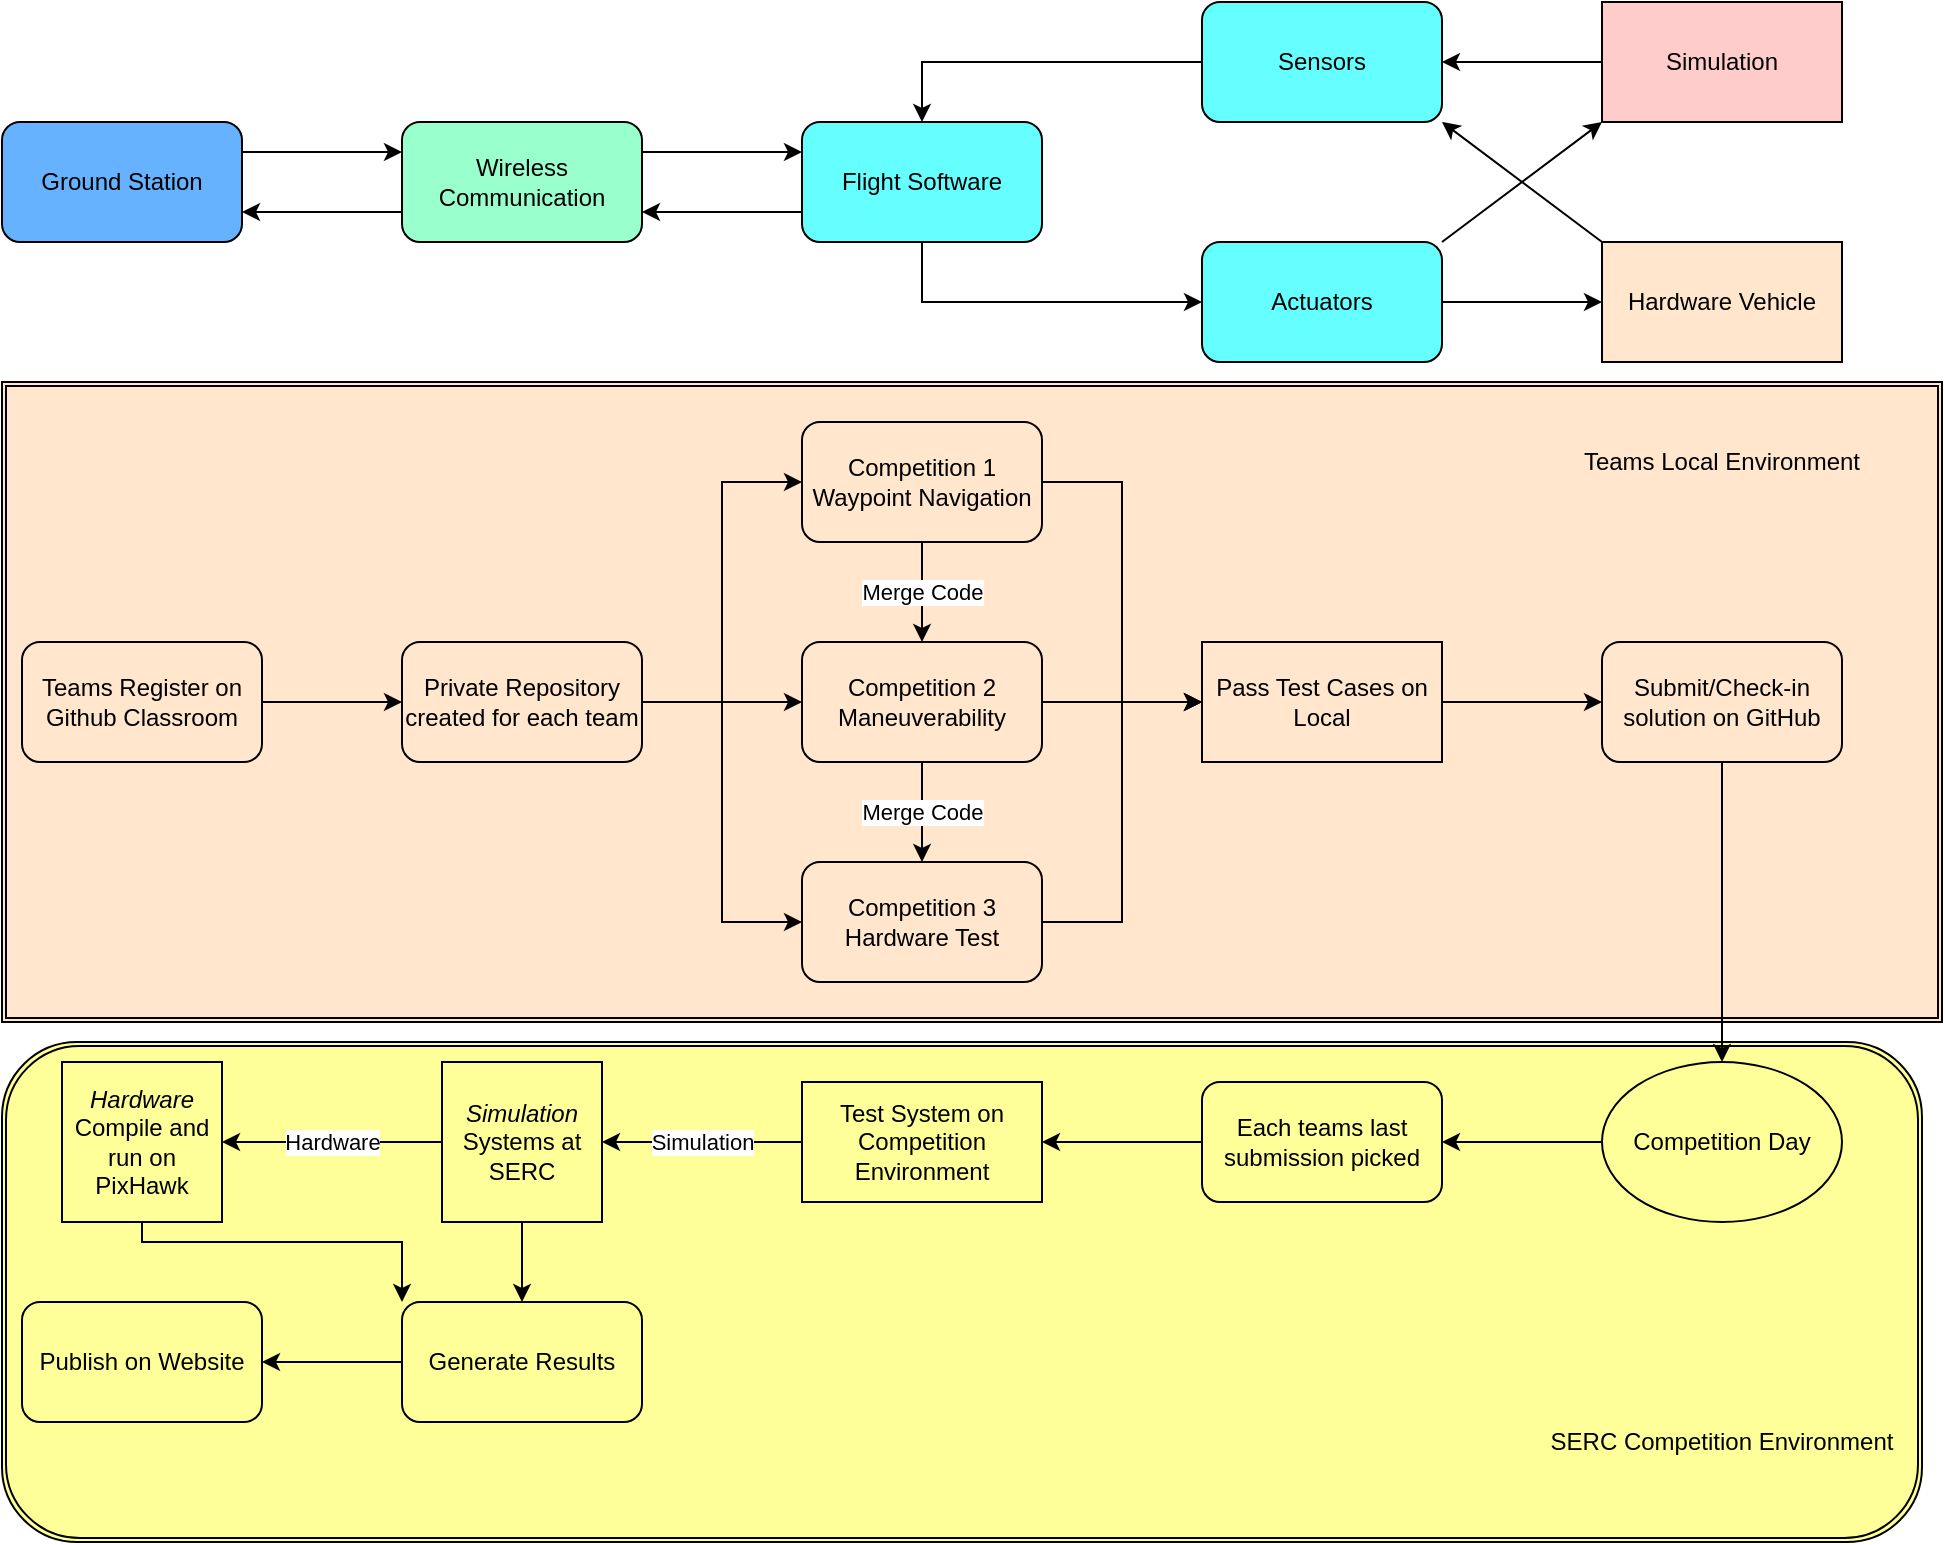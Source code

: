 <mxfile version="13.3.1" type="device" pages="7"><diagram id="pQrjJ-KhI8bXM37wI2rJ" name="Overview"><mxGraphModel dx="1341" dy="676" grid="1" gridSize="10" guides="1" tooltips="1" connect="1" arrows="1" fold="1" page="1" pageScale="1" pageWidth="1700" pageHeight="1100" math="0" shadow="0"><root><mxCell id="_Q2BHDTlUscxCwc6S5am-0"/><mxCell id="_Q2BHDTlUscxCwc6S5am-1" parent="_Q2BHDTlUscxCwc6S5am-0"/><mxCell id="BgEB1AyzxuqSrAp0KHjF-8" value="" style="shape=ext;double=1;rounded=1;whiteSpace=wrap;html=1;fillColor=#FFFF99;" vertex="1" parent="_Q2BHDTlUscxCwc6S5am-1"><mxGeometry x="120" y="700" width="960" height="250" as="geometry"/></mxCell><mxCell id="BgEB1AyzxuqSrAp0KHjF-7" value="" style="shape=ext;double=1;rounded=0;whiteSpace=wrap;html=1;fillColor=#FFE6CC;" vertex="1" parent="_Q2BHDTlUscxCwc6S5am-1"><mxGeometry x="120" y="370" width="970" height="320" as="geometry"/></mxCell><mxCell id="_Q2BHDTlUscxCwc6S5am-10" style="edgeStyle=orthogonalEdgeStyle;rounded=0;orthogonalLoop=1;jettySize=auto;html=1;exitX=1;exitY=0.25;exitDx=0;exitDy=0;entryX=0;entryY=0.25;entryDx=0;entryDy=0;" parent="_Q2BHDTlUscxCwc6S5am-1" source="_Q2BHDTlUscxCwc6S5am-2" target="_Q2BHDTlUscxCwc6S5am-3" edge="1"><mxGeometry relative="1" as="geometry"/></mxCell><mxCell id="_Q2BHDTlUscxCwc6S5am-2" value="Ground Station" style="rounded=1;whiteSpace=wrap;html=1;fillColor=#66B2FF;" parent="_Q2BHDTlUscxCwc6S5am-1" vertex="1"><mxGeometry x="120" y="240" width="120" height="60" as="geometry"/></mxCell><mxCell id="_Q2BHDTlUscxCwc6S5am-11" style="edgeStyle=orthogonalEdgeStyle;rounded=0;orthogonalLoop=1;jettySize=auto;html=1;exitX=0;exitY=0.75;exitDx=0;exitDy=0;entryX=1;entryY=0.75;entryDx=0;entryDy=0;" parent="_Q2BHDTlUscxCwc6S5am-1" source="_Q2BHDTlUscxCwc6S5am-3" target="_Q2BHDTlUscxCwc6S5am-2" edge="1"><mxGeometry relative="1" as="geometry"/></mxCell><mxCell id="_Q2BHDTlUscxCwc6S5am-12" style="edgeStyle=orthogonalEdgeStyle;rounded=0;orthogonalLoop=1;jettySize=auto;html=1;exitX=1;exitY=0.25;exitDx=0;exitDy=0;entryX=0;entryY=0.25;entryDx=0;entryDy=0;" parent="_Q2BHDTlUscxCwc6S5am-1" source="_Q2BHDTlUscxCwc6S5am-3" target="_Q2BHDTlUscxCwc6S5am-4" edge="1"><mxGeometry relative="1" as="geometry"/></mxCell><mxCell id="_Q2BHDTlUscxCwc6S5am-3" value="Wireless Communication" style="rounded=1;whiteSpace=wrap;html=1;fillColor=#99FFCC;" parent="_Q2BHDTlUscxCwc6S5am-1" vertex="1"><mxGeometry x="320" y="240" width="120" height="60" as="geometry"/></mxCell><mxCell id="_Q2BHDTlUscxCwc6S5am-13" style="edgeStyle=orthogonalEdgeStyle;rounded=0;orthogonalLoop=1;jettySize=auto;html=1;exitX=0;exitY=0.75;exitDx=0;exitDy=0;entryX=1;entryY=0.75;entryDx=0;entryDy=0;" parent="_Q2BHDTlUscxCwc6S5am-1" source="_Q2BHDTlUscxCwc6S5am-4" target="_Q2BHDTlUscxCwc6S5am-3" edge="1"><mxGeometry relative="1" as="geometry"/></mxCell><mxCell id="_Q2BHDTlUscxCwc6S5am-14" style="edgeStyle=orthogonalEdgeStyle;rounded=0;orthogonalLoop=1;jettySize=auto;html=1;exitX=0.5;exitY=1;exitDx=0;exitDy=0;" parent="_Q2BHDTlUscxCwc6S5am-1" source="_Q2BHDTlUscxCwc6S5am-4" target="_Q2BHDTlUscxCwc6S5am-6" edge="1"><mxGeometry relative="1" as="geometry"/></mxCell><mxCell id="_Q2BHDTlUscxCwc6S5am-4" value="Flight Software" style="rounded=1;whiteSpace=wrap;html=1;fillColor=#66FFFF;" parent="_Q2BHDTlUscxCwc6S5am-1" vertex="1"><mxGeometry x="520" y="240" width="120" height="60" as="geometry"/></mxCell><mxCell id="_Q2BHDTlUscxCwc6S5am-15" style="edgeStyle=orthogonalEdgeStyle;rounded=0;orthogonalLoop=1;jettySize=auto;html=1;entryX=0.5;entryY=0;entryDx=0;entryDy=0;" parent="_Q2BHDTlUscxCwc6S5am-1" source="_Q2BHDTlUscxCwc6S5am-5" target="_Q2BHDTlUscxCwc6S5am-4" edge="1"><mxGeometry relative="1" as="geometry"/></mxCell><mxCell id="_Q2BHDTlUscxCwc6S5am-5" value="Sensors" style="rounded=1;whiteSpace=wrap;html=1;fillColor=#66FFFF;" parent="_Q2BHDTlUscxCwc6S5am-1" vertex="1"><mxGeometry x="720" y="180" width="120" height="60" as="geometry"/></mxCell><mxCell id="_Q2BHDTlUscxCwc6S5am-24" style="edgeStyle=orthogonalEdgeStyle;rounded=0;orthogonalLoop=1;jettySize=auto;html=1;" parent="_Q2BHDTlUscxCwc6S5am-1" source="_Q2BHDTlUscxCwc6S5am-6" target="_Q2BHDTlUscxCwc6S5am-8" edge="1"><mxGeometry relative="1" as="geometry"/></mxCell><mxCell id="_Q2BHDTlUscxCwc6S5am-6" value="Actuators" style="rounded=1;whiteSpace=wrap;html=1;fillColor=#66FFFF;" parent="_Q2BHDTlUscxCwc6S5am-1" vertex="1"><mxGeometry x="720" y="300" width="120" height="60" as="geometry"/></mxCell><mxCell id="_Q2BHDTlUscxCwc6S5am-20" style="edgeStyle=orthogonalEdgeStyle;rounded=0;orthogonalLoop=1;jettySize=auto;html=1;" parent="_Q2BHDTlUscxCwc6S5am-1" source="_Q2BHDTlUscxCwc6S5am-7" target="_Q2BHDTlUscxCwc6S5am-5" edge="1"><mxGeometry relative="1" as="geometry"/></mxCell><mxCell id="_Q2BHDTlUscxCwc6S5am-7" value="Simulation" style="rounded=0;whiteSpace=wrap;html=1;fillColor=#FFCCCC;" parent="_Q2BHDTlUscxCwc6S5am-1" vertex="1"><mxGeometry x="920" y="180" width="120" height="60" as="geometry"/></mxCell><mxCell id="_Q2BHDTlUscxCwc6S5am-8" value="Hardware Vehicle" style="rounded=0;whiteSpace=wrap;html=1;fillColor=#FFE6CC;" parent="_Q2BHDTlUscxCwc6S5am-1" vertex="1"><mxGeometry x="920" y="300" width="120" height="60" as="geometry"/></mxCell><mxCell id="_Q2BHDTlUscxCwc6S5am-22" value="" style="endArrow=classic;html=1;entryX=1;entryY=1;entryDx=0;entryDy=0;exitX=0;exitY=0;exitDx=0;exitDy=0;" parent="_Q2BHDTlUscxCwc6S5am-1" source="_Q2BHDTlUscxCwc6S5am-8" target="_Q2BHDTlUscxCwc6S5am-5" edge="1"><mxGeometry width="50" height="50" relative="1" as="geometry"><mxPoint x="660" y="370" as="sourcePoint"/><mxPoint x="710" y="320" as="targetPoint"/></mxGeometry></mxCell><mxCell id="_Q2BHDTlUscxCwc6S5am-25" value="" style="endArrow=classic;html=1;entryX=0;entryY=1;entryDx=0;entryDy=0;exitX=1;exitY=0;exitDx=0;exitDy=0;" parent="_Q2BHDTlUscxCwc6S5am-1" source="_Q2BHDTlUscxCwc6S5am-6" target="_Q2BHDTlUscxCwc6S5am-7" edge="1"><mxGeometry width="50" height="50" relative="1" as="geometry"><mxPoint x="660" y="370" as="sourcePoint"/><mxPoint x="710" y="320" as="targetPoint"/></mxGeometry></mxCell><mxCell id="J-70ichrqbGAmV0wpGsw-11" style="edgeStyle=orthogonalEdgeStyle;rounded=0;orthogonalLoop=1;jettySize=auto;html=1;entryX=0;entryY=0.5;entryDx=0;entryDy=0;" parent="_Q2BHDTlUscxCwc6S5am-1" source="J-70ichrqbGAmV0wpGsw-1" target="J-70ichrqbGAmV0wpGsw-2" edge="1"><mxGeometry relative="1" as="geometry"/></mxCell><mxCell id="J-70ichrqbGAmV0wpGsw-1" value="Teams Register on Github Classroom" style="rounded=1;whiteSpace=wrap;html=1;fillColor=none;" parent="_Q2BHDTlUscxCwc6S5am-1" vertex="1"><mxGeometry x="130" y="500" width="120" height="60" as="geometry"/></mxCell><mxCell id="J-70ichrqbGAmV0wpGsw-6" style="edgeStyle=orthogonalEdgeStyle;rounded=0;orthogonalLoop=1;jettySize=auto;html=1;entryX=0;entryY=0.5;entryDx=0;entryDy=0;" parent="_Q2BHDTlUscxCwc6S5am-1" source="J-70ichrqbGAmV0wpGsw-2" target="J-70ichrqbGAmV0wpGsw-3" edge="1"><mxGeometry relative="1" as="geometry"/></mxCell><mxCell id="J-70ichrqbGAmV0wpGsw-7" style="edgeStyle=orthogonalEdgeStyle;rounded=0;orthogonalLoop=1;jettySize=auto;html=1;" parent="_Q2BHDTlUscxCwc6S5am-1" source="J-70ichrqbGAmV0wpGsw-2" target="J-70ichrqbGAmV0wpGsw-4" edge="1"><mxGeometry relative="1" as="geometry"/></mxCell><mxCell id="J-70ichrqbGAmV0wpGsw-8" style="edgeStyle=orthogonalEdgeStyle;rounded=0;orthogonalLoop=1;jettySize=auto;html=1;entryX=0;entryY=0.5;entryDx=0;entryDy=0;" parent="_Q2BHDTlUscxCwc6S5am-1" source="J-70ichrqbGAmV0wpGsw-2" target="J-70ichrqbGAmV0wpGsw-5" edge="1"><mxGeometry relative="1" as="geometry"/></mxCell><mxCell id="J-70ichrqbGAmV0wpGsw-2" value="Private Repository created for each team" style="rounded=1;whiteSpace=wrap;html=1;fillColor=none;" parent="_Q2BHDTlUscxCwc6S5am-1" vertex="1"><mxGeometry x="320" y="500" width="120" height="60" as="geometry"/></mxCell><mxCell id="J-70ichrqbGAmV0wpGsw-12" value="Merge Code" style="edgeStyle=orthogonalEdgeStyle;rounded=0;orthogonalLoop=1;jettySize=auto;html=1;entryX=0.5;entryY=0;entryDx=0;entryDy=0;" parent="_Q2BHDTlUscxCwc6S5am-1" source="J-70ichrqbGAmV0wpGsw-3" target="J-70ichrqbGAmV0wpGsw-4" edge="1"><mxGeometry relative="1" as="geometry"/></mxCell><mxCell id="J-70ichrqbGAmV0wpGsw-15" style="edgeStyle=orthogonalEdgeStyle;rounded=0;orthogonalLoop=1;jettySize=auto;html=1;entryX=0;entryY=0.5;entryDx=0;entryDy=0;" parent="_Q2BHDTlUscxCwc6S5am-1" source="J-70ichrqbGAmV0wpGsw-3" target="J-70ichrqbGAmV0wpGsw-9" edge="1"><mxGeometry relative="1" as="geometry"/></mxCell><mxCell id="J-70ichrqbGAmV0wpGsw-3" value="Competition 1&lt;br&gt;Waypoint Navigation" style="rounded=1;whiteSpace=wrap;html=1;fillColor=none;" parent="_Q2BHDTlUscxCwc6S5am-1" vertex="1"><mxGeometry x="520" y="390" width="120" height="60" as="geometry"/></mxCell><mxCell id="J-70ichrqbGAmV0wpGsw-13" value="Merge Code" style="edgeStyle=orthogonalEdgeStyle;rounded=0;orthogonalLoop=1;jettySize=auto;html=1;" parent="_Q2BHDTlUscxCwc6S5am-1" source="J-70ichrqbGAmV0wpGsw-4" target="J-70ichrqbGAmV0wpGsw-5" edge="1"><mxGeometry relative="1" as="geometry"/></mxCell><mxCell id="J-70ichrqbGAmV0wpGsw-16" style="edgeStyle=orthogonalEdgeStyle;rounded=0;orthogonalLoop=1;jettySize=auto;html=1;entryX=0;entryY=0.5;entryDx=0;entryDy=0;" parent="_Q2BHDTlUscxCwc6S5am-1" source="J-70ichrqbGAmV0wpGsw-4" target="J-70ichrqbGAmV0wpGsw-9" edge="1"><mxGeometry relative="1" as="geometry"/></mxCell><mxCell id="J-70ichrqbGAmV0wpGsw-4" value="Competition 2&lt;br&gt;&lt;span class=&quot;ILfuVd&quot;&gt;&lt;span class=&quot;hgKElc&quot;&gt;Maneuverability&lt;/span&gt;&lt;/span&gt;" style="rounded=1;whiteSpace=wrap;html=1;fillColor=none;" parent="_Q2BHDTlUscxCwc6S5am-1" vertex="1"><mxGeometry x="520" y="500" width="120" height="60" as="geometry"/></mxCell><mxCell id="J-70ichrqbGAmV0wpGsw-17" style="edgeStyle=orthogonalEdgeStyle;rounded=0;orthogonalLoop=1;jettySize=auto;html=1;entryX=0;entryY=0.5;entryDx=0;entryDy=0;" parent="_Q2BHDTlUscxCwc6S5am-1" source="J-70ichrqbGAmV0wpGsw-5" target="J-70ichrqbGAmV0wpGsw-9" edge="1"><mxGeometry relative="1" as="geometry"/></mxCell><mxCell id="J-70ichrqbGAmV0wpGsw-5" value="Competition 3&lt;br&gt;Hardware Test" style="rounded=1;whiteSpace=wrap;html=1;fillColor=none;" parent="_Q2BHDTlUscxCwc6S5am-1" vertex="1"><mxGeometry x="520" y="610" width="120" height="60" as="geometry"/></mxCell><mxCell id="J-70ichrqbGAmV0wpGsw-22" style="edgeStyle=orthogonalEdgeStyle;rounded=0;orthogonalLoop=1;jettySize=auto;html=1;entryX=0;entryY=0.5;entryDx=0;entryDy=0;" parent="_Q2BHDTlUscxCwc6S5am-1" source="J-70ichrqbGAmV0wpGsw-9" target="J-70ichrqbGAmV0wpGsw-18" edge="1"><mxGeometry relative="1" as="geometry"/></mxCell><mxCell id="J-70ichrqbGAmV0wpGsw-9" value="Pass Test Cases on Local" style="rounded=0;whiteSpace=wrap;html=1;fillColor=none;" parent="_Q2BHDTlUscxCwc6S5am-1" vertex="1"><mxGeometry x="720" y="500" width="120" height="60" as="geometry"/></mxCell><mxCell id="J-70ichrqbGAmV0wpGsw-23" style="edgeStyle=orthogonalEdgeStyle;rounded=0;orthogonalLoop=1;jettySize=auto;html=1;entryX=0.5;entryY=0;entryDx=0;entryDy=0;" parent="_Q2BHDTlUscxCwc6S5am-1" source="J-70ichrqbGAmV0wpGsw-18" target="J-70ichrqbGAmV0wpGsw-21" edge="1"><mxGeometry relative="1" as="geometry"/></mxCell><mxCell id="J-70ichrqbGAmV0wpGsw-18" value="Submit/Check-in solution on GitHub" style="rounded=1;whiteSpace=wrap;html=1;fillColor=none;" parent="_Q2BHDTlUscxCwc6S5am-1" vertex="1"><mxGeometry x="920" y="500" width="120" height="60" as="geometry"/></mxCell><mxCell id="J-70ichrqbGAmV0wpGsw-25" style="edgeStyle=orthogonalEdgeStyle;rounded=0;orthogonalLoop=1;jettySize=auto;html=1;entryX=1;entryY=0.5;entryDx=0;entryDy=0;" parent="_Q2BHDTlUscxCwc6S5am-1" source="J-70ichrqbGAmV0wpGsw-21" target="J-70ichrqbGAmV0wpGsw-24" edge="1"><mxGeometry relative="1" as="geometry"/></mxCell><mxCell id="J-70ichrqbGAmV0wpGsw-21" value="Competition Day" style="ellipse;whiteSpace=wrap;html=1;fillColor=none;" parent="_Q2BHDTlUscxCwc6S5am-1" vertex="1"><mxGeometry x="920" y="710" width="120" height="80" as="geometry"/></mxCell><mxCell id="J-70ichrqbGAmV0wpGsw-27" style="edgeStyle=orthogonalEdgeStyle;rounded=0;orthogonalLoop=1;jettySize=auto;html=1;entryX=1;entryY=0.5;entryDx=0;entryDy=0;" parent="_Q2BHDTlUscxCwc6S5am-1" source="J-70ichrqbGAmV0wpGsw-24" target="J-70ichrqbGAmV0wpGsw-26" edge="1"><mxGeometry relative="1" as="geometry"/></mxCell><mxCell id="J-70ichrqbGAmV0wpGsw-24" value="Each teams last submission picked" style="rounded=1;whiteSpace=wrap;html=1;fillColor=none;" parent="_Q2BHDTlUscxCwc6S5am-1" vertex="1"><mxGeometry x="720" y="720" width="120" height="60" as="geometry"/></mxCell><mxCell id="J-70ichrqbGAmV0wpGsw-32" value="Simulation" style="edgeStyle=orthogonalEdgeStyle;rounded=0;orthogonalLoop=1;jettySize=auto;html=1;entryX=1;entryY=0.5;entryDx=0;entryDy=0;" parent="_Q2BHDTlUscxCwc6S5am-1" source="J-70ichrqbGAmV0wpGsw-26" target="J-70ichrqbGAmV0wpGsw-30" edge="1"><mxGeometry relative="1" as="geometry"/></mxCell><mxCell id="BgEB1AyzxuqSrAp0KHjF-1" value="Hardware" style="edgeStyle=orthogonalEdgeStyle;rounded=0;orthogonalLoop=1;jettySize=auto;html=1;exitX=0;exitY=0.5;exitDx=0;exitDy=0;" edge="1" parent="_Q2BHDTlUscxCwc6S5am-1" source="J-70ichrqbGAmV0wpGsw-30" target="BgEB1AyzxuqSrAp0KHjF-0"><mxGeometry relative="1" as="geometry"/></mxCell><mxCell id="J-70ichrqbGAmV0wpGsw-26" value="Test System on Competition Environment" style="rounded=0;whiteSpace=wrap;html=1;fillColor=none;" parent="_Q2BHDTlUscxCwc6S5am-1" vertex="1"><mxGeometry x="520" y="720" width="120" height="60" as="geometry"/></mxCell><mxCell id="BgEB1AyzxuqSrAp0KHjF-5" style="edgeStyle=orthogonalEdgeStyle;rounded=0;orthogonalLoop=1;jettySize=auto;html=1;entryX=0.5;entryY=0;entryDx=0;entryDy=0;" edge="1" parent="_Q2BHDTlUscxCwc6S5am-1" source="J-70ichrqbGAmV0wpGsw-30" target="J-70ichrqbGAmV0wpGsw-34"><mxGeometry relative="1" as="geometry"/></mxCell><mxCell id="J-70ichrqbGAmV0wpGsw-30" value="&lt;i&gt;Simulation&lt;/i&gt;&lt;br&gt;Systems at SERC" style="whiteSpace=wrap;html=1;aspect=fixed;fillColor=none;" parent="_Q2BHDTlUscxCwc6S5am-1" vertex="1"><mxGeometry x="340" y="710" width="80" height="80" as="geometry"/></mxCell><mxCell id="J-70ichrqbGAmV0wpGsw-37" style="edgeStyle=orthogonalEdgeStyle;rounded=0;orthogonalLoop=1;jettySize=auto;html=1;entryX=1;entryY=0.5;entryDx=0;entryDy=0;" parent="_Q2BHDTlUscxCwc6S5am-1" source="J-70ichrqbGAmV0wpGsw-34" target="J-70ichrqbGAmV0wpGsw-35" edge="1"><mxGeometry relative="1" as="geometry"/></mxCell><mxCell id="J-70ichrqbGAmV0wpGsw-34" value="Generate Results" style="rounded=1;whiteSpace=wrap;html=1;fillColor=none;" parent="_Q2BHDTlUscxCwc6S5am-1" vertex="1"><mxGeometry x="320" y="830" width="120" height="60" as="geometry"/></mxCell><mxCell id="J-70ichrqbGAmV0wpGsw-35" value="Publish on Website" style="rounded=1;whiteSpace=wrap;html=1;fillColor=none;" parent="_Q2BHDTlUscxCwc6S5am-1" vertex="1"><mxGeometry x="130" y="830" width="120" height="60" as="geometry"/></mxCell><mxCell id="BgEB1AyzxuqSrAp0KHjF-4" style="edgeStyle=orthogonalEdgeStyle;rounded=0;orthogonalLoop=1;jettySize=auto;html=1;exitX=0.5;exitY=1;exitDx=0;exitDy=0;entryX=0;entryY=0;entryDx=0;entryDy=0;" edge="1" parent="_Q2BHDTlUscxCwc6S5am-1" source="BgEB1AyzxuqSrAp0KHjF-0" target="J-70ichrqbGAmV0wpGsw-34"><mxGeometry relative="1" as="geometry"><Array as="points"><mxPoint x="190" y="800"/><mxPoint x="320" y="800"/></Array></mxGeometry></mxCell><mxCell id="BgEB1AyzxuqSrAp0KHjF-0" value="&lt;i&gt;Hardware&lt;br&gt;&lt;/i&gt;Compile and run on PixHawk" style="whiteSpace=wrap;html=1;aspect=fixed;fillColor=none;" vertex="1" parent="_Q2BHDTlUscxCwc6S5am-1"><mxGeometry x="150" y="710" width="80" height="80" as="geometry"/></mxCell><mxCell id="BgEB1AyzxuqSrAp0KHjF-9" value="Teams Local Environment" style="text;html=1;strokeColor=none;fillColor=none;align=center;verticalAlign=middle;whiteSpace=wrap;rounded=0;" vertex="1" parent="_Q2BHDTlUscxCwc6S5am-1"><mxGeometry x="890" y="400" width="180" height="20" as="geometry"/></mxCell><mxCell id="BgEB1AyzxuqSrAp0KHjF-10" value="SERC Competition Environment" style="text;html=1;strokeColor=none;fillColor=none;align=center;verticalAlign=middle;whiteSpace=wrap;rounded=0;" vertex="1" parent="_Q2BHDTlUscxCwc6S5am-1"><mxGeometry x="890" y="890" width="180" height="20" as="geometry"/></mxCell></root></mxGraphModel></diagram><diagram id="xRDIyfjsu84IhevQ0bxf" name="UML Diagram"><mxGraphModel dx="1341" dy="676" grid="1" gridSize="10" guides="1" tooltips="1" connect="1" arrows="1" fold="1" page="1" pageScale="1" pageWidth="1700" pageHeight="1100" math="0" shadow="0"><root><mxCell id="K8OKg51Xqknti1_ETcdN-0"/><mxCell id="K8OKg51Xqknti1_ETcdN-1" parent="K8OKg51Xqknti1_ETcdN-0"/><mxCell id="K8OKg51Xqknti1_ETcdN-146" value="&amp;lt;&amp;lt;interface&amp;gt;&amp;gt;&lt;br&gt;&lt;b&gt;Simulation&lt;/b&gt;" style="html=1;fillColor=none;" parent="K8OKg51Xqknti1_ETcdN-1" vertex="1"><mxGeometry x="620" y="590" width="110" height="50" as="geometry"/></mxCell><mxCell id="K8OKg51Xqknti1_ETcdN-147" value="&amp;lt;&amp;lt;interface&amp;gt;&amp;gt;&lt;br&gt;&lt;b&gt;Vehicle&lt;/b&gt;" style="html=1;fillColor=none;" parent="K8OKg51Xqknti1_ETcdN-1" vertex="1"><mxGeometry x="620" y="677" width="110" height="50" as="geometry"/></mxCell><mxCell id="K8OKg51Xqknti1_ETcdN-149" style="edgeStyle=orthogonalEdgeStyle;rounded=0;orthogonalLoop=1;jettySize=auto;html=1;entryX=0;entryY=0.5;entryDx=0;entryDy=0;" parent="K8OKg51Xqknti1_ETcdN-1" source="K8OKg51Xqknti1_ETcdN-7" target="K8OKg51Xqknti1_ETcdN-2" edge="1"><mxGeometry relative="1" as="geometry"/></mxCell><mxCell id="K8OKg51Xqknti1_ETcdN-7" value="Engine Control" style="swimlane;fontStyle=1;align=center;verticalAlign=top;childLayout=stackLayout;horizontal=1;startSize=26;horizontalStack=0;resizeParent=1;resizeParentMax=0;resizeLast=0;collapsible=1;marginBottom=0;fillColor=none;" parent="K8OKg51Xqknti1_ETcdN-1" vertex="1"><mxGeometry x="40" y="40" width="160" height="190" as="geometry"><mxRectangle x="40" y="40" width="120" height="26" as="alternateBounds"/></mxGeometry></mxCell><mxCell id="K8OKg51Xqknti1_ETcdN-8" value="+ control_state: bool" style="text;strokeColor=none;fillColor=none;align=left;verticalAlign=top;spacingLeft=4;spacingRight=4;overflow=hidden;rotatable=0;points=[[0,0.5],[1,0.5]];portConstraint=eastwest;" parent="K8OKg51Xqknti1_ETcdN-7" vertex="1"><mxGeometry y="26" width="160" height="26" as="geometry"/></mxCell><mxCell id="K8OKg51Xqknti1_ETcdN-13" value="+ power_state: bool" style="text;strokeColor=none;fillColor=none;align=left;verticalAlign=top;spacingLeft=4;spacingRight=4;overflow=hidden;rotatable=0;points=[[0,0.5],[1,0.5]];portConstraint=eastwest;" parent="K8OKg51Xqknti1_ETcdN-7" vertex="1"><mxGeometry y="52" width="160" height="26" as="geometry"/></mxCell><mxCell id="K8OKg51Xqknti1_ETcdN-14" value="+ engine_thrust: float" style="text;strokeColor=none;fillColor=none;align=left;verticalAlign=top;spacingLeft=4;spacingRight=4;overflow=hidden;rotatable=0;points=[[0,0.5],[1,0.5]];portConstraint=eastwest;" parent="K8OKg51Xqknti1_ETcdN-7" vertex="1"><mxGeometry y="78" width="160" height="26" as="geometry"/></mxCell><mxCell id="K8OKg51Xqknti1_ETcdN-9" value="" style="line;strokeWidth=1;fillColor=none;align=left;verticalAlign=middle;spacingTop=-1;spacingLeft=3;spacingRight=3;rotatable=0;labelPosition=right;points=[];portConstraint=eastwest;" parent="K8OKg51Xqknti1_ETcdN-7" vertex="1"><mxGeometry y="104" width="160" height="8" as="geometry"/></mxCell><mxCell id="K8OKg51Xqknti1_ETcdN-10" value="+ EnableEnginePin(): bool" style="text;strokeColor=none;fillColor=none;align=left;verticalAlign=top;spacingLeft=4;spacingRight=4;overflow=hidden;rotatable=0;points=[[0,0.5],[1,0.5]];portConstraint=eastwest;" parent="K8OKg51Xqknti1_ETcdN-7" vertex="1"><mxGeometry y="112" width="160" height="26" as="geometry"/></mxCell><mxCell id="K8OKg51Xqknti1_ETcdN-11" value="+ EnablePower(): bool" style="text;strokeColor=none;fillColor=none;align=left;verticalAlign=top;spacingLeft=4;spacingRight=4;overflow=hidden;rotatable=0;points=[[0,0.5],[1,0.5]];portConstraint=eastwest;" parent="K8OKg51Xqknti1_ETcdN-7" vertex="1"><mxGeometry y="138" width="160" height="26" as="geometry"/></mxCell><mxCell id="K8OKg51Xqknti1_ETcdN-12" value="+ ChangeThrust(): bool" style="text;strokeColor=none;fillColor=none;align=left;verticalAlign=top;spacingLeft=4;spacingRight=4;overflow=hidden;rotatable=0;points=[[0,0.5],[1,0.5]];portConstraint=eastwest;" parent="K8OKg51Xqknti1_ETcdN-7" vertex="1"><mxGeometry y="164" width="160" height="26" as="geometry"/></mxCell><mxCell id="K8OKg51Xqknti1_ETcdN-15" value="Gimbal Control" style="swimlane;fontStyle=1;align=center;verticalAlign=top;childLayout=stackLayout;horizontal=1;startSize=26;horizontalStack=0;resizeParent=1;resizeParentMax=0;resizeLast=0;collapsible=1;marginBottom=0;fillColor=none;" parent="K8OKg51Xqknti1_ETcdN-1" vertex="1"><mxGeometry x="40" y="280" width="160" height="190" as="geometry"/></mxCell><mxCell id="K8OKg51Xqknti1_ETcdN-16" value="+ pitch_value_angle: float" style="text;strokeColor=none;fillColor=none;align=left;verticalAlign=top;spacingLeft=4;spacingRight=4;overflow=hidden;rotatable=0;points=[[0,0.5],[1,0.5]];portConstraint=eastwest;" parent="K8OKg51Xqknti1_ETcdN-15" vertex="1"><mxGeometry y="26" width="160" height="26" as="geometry"/></mxCell><mxCell id="K8OKg51Xqknti1_ETcdN-20" value="+ pitch_value_linear: float" style="text;strokeColor=none;fillColor=none;align=left;verticalAlign=top;spacingLeft=4;spacingRight=4;overflow=hidden;rotatable=0;points=[[0,0.5],[1,0.5]];portConstraint=eastwest;" parent="K8OKg51Xqknti1_ETcdN-15" vertex="1"><mxGeometry y="52" width="160" height="26" as="geometry"/></mxCell><mxCell id="K8OKg51Xqknti1_ETcdN-22" value="+ roll_value_angle: float" style="text;strokeColor=none;fillColor=none;align=left;verticalAlign=top;spacingLeft=4;spacingRight=4;overflow=hidden;rotatable=0;points=[[0,0.5],[1,0.5]];portConstraint=eastwest;" parent="K8OKg51Xqknti1_ETcdN-15" vertex="1"><mxGeometry y="78" width="160" height="26" as="geometry"/></mxCell><mxCell id="K8OKg51Xqknti1_ETcdN-21" value="+ roll_value_linear: float" style="text;strokeColor=none;fillColor=none;align=left;verticalAlign=top;spacingLeft=4;spacingRight=4;overflow=hidden;rotatable=0;points=[[0,0.5],[1,0.5]];portConstraint=eastwest;" parent="K8OKg51Xqknti1_ETcdN-15" vertex="1"><mxGeometry y="104" width="160" height="26" as="geometry"/></mxCell><mxCell id="K8OKg51Xqknti1_ETcdN-17" value="" style="line;strokeWidth=1;fillColor=none;align=left;verticalAlign=middle;spacingTop=-1;spacingLeft=3;spacingRight=3;rotatable=0;labelPosition=right;points=[];portConstraint=eastwest;" parent="K8OKg51Xqknti1_ETcdN-15" vertex="1"><mxGeometry y="130" width="160" height="8" as="geometry"/></mxCell><mxCell id="K8OKg51Xqknti1_ETcdN-18" value="+ ChangePitch(value): bool" style="text;strokeColor=none;fillColor=none;align=left;verticalAlign=top;spacingLeft=4;spacingRight=4;overflow=hidden;rotatable=0;points=[[0,0.5],[1,0.5]];portConstraint=eastwest;" parent="K8OKg51Xqknti1_ETcdN-15" vertex="1"><mxGeometry y="138" width="160" height="26" as="geometry"/></mxCell><mxCell id="K8OKg51Xqknti1_ETcdN-19" value="+ ChangeRoll(value): bool" style="text;strokeColor=none;fillColor=none;align=left;verticalAlign=top;spacingLeft=4;spacingRight=4;overflow=hidden;rotatable=0;points=[[0,0.5],[1,0.5]];portConstraint=eastwest;" parent="K8OKg51Xqknti1_ETcdN-15" vertex="1"><mxGeometry y="164" width="160" height="26" as="geometry"/></mxCell><mxCell id="K8OKg51Xqknti1_ETcdN-23" value="Thruster Control" style="swimlane;fontStyle=1;align=center;verticalAlign=top;childLayout=stackLayout;horizontal=1;startSize=26;horizontalStack=0;resizeParent=1;resizeParentMax=0;resizeLast=0;collapsible=1;marginBottom=0;fillColor=none;" parent="K8OKg51Xqknti1_ETcdN-1" vertex="1"><mxGeometry x="40" y="520" width="160" height="86" as="geometry"/></mxCell><mxCell id="K8OKg51Xqknti1_ETcdN-24" value="- thruster_index_map: map" style="text;strokeColor=none;fillColor=none;align=left;verticalAlign=top;spacingLeft=4;spacingRight=4;overflow=hidden;rotatable=0;points=[[0,0.5],[1,0.5]];portConstraint=eastwest;" parent="K8OKg51Xqknti1_ETcdN-23" vertex="1"><mxGeometry y="26" width="160" height="26" as="geometry"/></mxCell><mxCell id="K8OKg51Xqknti1_ETcdN-25" value="" style="line;strokeWidth=1;fillColor=none;align=left;verticalAlign=middle;spacingTop=-1;spacingLeft=3;spacingRight=3;rotatable=0;labelPosition=right;points=[];portConstraint=eastwest;" parent="K8OKg51Xqknti1_ETcdN-23" vertex="1"><mxGeometry y="52" width="160" height="8" as="geometry"/></mxCell><mxCell id="K8OKg51Xqknti1_ETcdN-26" value="+ FireThurster(index, duration): bool" style="text;strokeColor=none;fillColor=none;align=left;verticalAlign=top;spacingLeft=4;spacingRight=4;overflow=hidden;rotatable=0;points=[[0,0.5],[1,0.5]];portConstraint=eastwest;" parent="K8OKg51Xqknti1_ETcdN-23" vertex="1"><mxGeometry y="60" width="160" height="26" as="geometry"/></mxCell><mxCell id="K8OKg51Xqknti1_ETcdN-2" value="Ground Station" style="swimlane;fontStyle=1;align=center;verticalAlign=top;childLayout=stackLayout;horizontal=1;startSize=26;horizontalStack=0;resizeParent=1;resizeParentMax=0;resizeLast=0;collapsible=1;marginBottom=0;fillColor=none;" parent="K8OKg51Xqknti1_ETcdN-1" vertex="1"><mxGeometry x="280" y="240" width="200" height="190" as="geometry"><mxRectangle x="280" y="240" width="120" height="26" as="alternateBounds"/></mxGeometry></mxCell><mxCell id="K8OKg51Xqknti1_ETcdN-31" value="+ Properties" style="text;strokeColor=none;fillColor=none;align=left;verticalAlign=top;spacingLeft=4;spacingRight=4;overflow=hidden;rotatable=0;points=[[0,0.5],[1,0.5]];portConstraint=eastwest;fontStyle=1" parent="K8OKg51Xqknti1_ETcdN-2" vertex="1"><mxGeometry y="26" width="200" height="26" as="geometry"/></mxCell><mxCell id="K8OKg51Xqknti1_ETcdN-4" value="" style="line;strokeWidth=1;fillColor=none;align=left;verticalAlign=middle;spacingTop=-1;spacingLeft=3;spacingRight=3;rotatable=0;labelPosition=right;points=[];portConstraint=eastwest;" parent="K8OKg51Xqknti1_ETcdN-2" vertex="1"><mxGeometry y="52" width="200" height="8" as="geometry"/></mxCell><mxCell id="K8OKg51Xqknti1_ETcdN-5" value="+ GetVehicleTelemetry(): array" style="text;strokeColor=none;fillColor=none;align=left;verticalAlign=top;spacingLeft=4;spacingRight=4;overflow=hidden;rotatable=0;points=[[0,0.5],[1,0.5]];portConstraint=eastwest;" parent="K8OKg51Xqknti1_ETcdN-2" vertex="1"><mxGeometry y="60" width="200" height="26" as="geometry"/></mxCell><mxCell id="K8OKg51Xqknti1_ETcdN-6" value="+ EngineControl(CtrBits): bool" style="text;strokeColor=none;fillColor=none;align=left;verticalAlign=top;spacingLeft=4;spacingRight=4;overflow=hidden;rotatable=0;points=[[0,0.5],[1,0.5]];portConstraint=eastwest;" parent="K8OKg51Xqknti1_ETcdN-2" vertex="1"><mxGeometry y="86" width="200" height="26" as="geometry"/></mxCell><mxCell id="K8OKg51Xqknti1_ETcdN-28" value="+ GimbalControl(CtrlBits): bool" style="text;strokeColor=none;fillColor=none;align=left;verticalAlign=top;spacingLeft=4;spacingRight=4;overflow=hidden;rotatable=0;points=[[0,0.5],[1,0.5]];portConstraint=eastwest;" parent="K8OKg51Xqknti1_ETcdN-2" vertex="1"><mxGeometry y="112" width="200" height="26" as="geometry"/></mxCell><mxCell id="K8OKg51Xqknti1_ETcdN-29" value="+ ThrusterControl(CtrlBits): bool" style="text;strokeColor=none;fillColor=none;align=left;verticalAlign=top;spacingLeft=4;spacingRight=4;overflow=hidden;rotatable=0;points=[[0,0.5],[1,0.5]];portConstraint=eastwest;" parent="K8OKg51Xqknti1_ETcdN-2" vertex="1"><mxGeometry y="138" width="200" height="26" as="geometry"/></mxCell><mxCell id="K8OKg51Xqknti1_ETcdN-59" value="+ Waypoints(array) : bool" style="text;strokeColor=none;fillColor=none;align=left;verticalAlign=top;spacingLeft=4;spacingRight=4;overflow=hidden;rotatable=0;points=[[0,0.5],[1,0.5]];portConstraint=eastwest;" parent="K8OKg51Xqknti1_ETcdN-2" vertex="1"><mxGeometry y="164" width="200" height="26" as="geometry"/></mxCell><mxCell id="K8OKg51Xqknti1_ETcdN-150" style="edgeStyle=orthogonalEdgeStyle;rounded=0;orthogonalLoop=1;jettySize=auto;html=1;entryX=0;entryY=0.5;entryDx=0;entryDy=0;" parent="K8OKg51Xqknti1_ETcdN-1" source="K8OKg51Xqknti1_ETcdN-21" target="K8OKg51Xqknti1_ETcdN-6" edge="1"><mxGeometry relative="1" as="geometry"><Array as="points"><mxPoint x="240" y="397"/><mxPoint x="240" y="339"/></Array></mxGeometry></mxCell><mxCell id="K8OKg51Xqknti1_ETcdN-151" style="edgeStyle=orthogonalEdgeStyle;rounded=0;orthogonalLoop=1;jettySize=auto;html=1;entryX=0;entryY=0.5;entryDx=0;entryDy=0;" parent="K8OKg51Xqknti1_ETcdN-1" source="K8OKg51Xqknti1_ETcdN-24" target="K8OKg51Xqknti1_ETcdN-2" edge="1"><mxGeometry relative="1" as="geometry"/></mxCell><mxCell id="K8OKg51Xqknti1_ETcdN-152" style="edgeStyle=orthogonalEdgeStyle;rounded=0;orthogonalLoop=1;jettySize=auto;html=1;entryX=0;entryY=0.5;entryDx=0;entryDy=0;" parent="K8OKg51Xqknti1_ETcdN-1" source="K8OKg51Xqknti1_ETcdN-28" target="K8OKg51Xqknti1_ETcdN-53" edge="1"><mxGeometry relative="1" as="geometry"/></mxCell><mxCell id="K8OKg51Xqknti1_ETcdN-53" value="Communication" style="swimlane;fontStyle=1;align=center;verticalAlign=top;childLayout=stackLayout;horizontal=1;startSize=26;horizontalStack=0;resizeParent=1;resizeParentMax=0;resizeLast=0;collapsible=1;marginBottom=0;fillColor=none;" parent="K8OKg51Xqknti1_ETcdN-1" vertex="1"><mxGeometry x="560" y="430" width="210" height="138" as="geometry"/></mxCell><mxCell id="K8OKg51Xqknti1_ETcdN-54" value="+ baud_rate: int" style="text;strokeColor=none;fillColor=none;align=left;verticalAlign=top;spacingLeft=4;spacingRight=4;overflow=hidden;rotatable=0;points=[[0,0.5],[1,0.5]];portConstraint=eastwest;" parent="K8OKg51Xqknti1_ETcdN-53" vertex="1"><mxGeometry y="26" width="210" height="26" as="geometry"/></mxCell><mxCell id="K8OKg51Xqknti1_ETcdN-58" value="+ channel: int" style="text;strokeColor=none;fillColor=none;align=left;verticalAlign=top;spacingLeft=4;spacingRight=4;overflow=hidden;rotatable=0;points=[[0,0.5],[1,0.5]];portConstraint=eastwest;" parent="K8OKg51Xqknti1_ETcdN-53" vertex="1"><mxGeometry y="52" width="210" height="26" as="geometry"/></mxCell><mxCell id="K8OKg51Xqknti1_ETcdN-55" value="" style="line;strokeWidth=1;fillColor=none;align=left;verticalAlign=middle;spacingTop=-1;spacingLeft=3;spacingRight=3;rotatable=0;labelPosition=right;points=[];portConstraint=eastwest;" parent="K8OKg51Xqknti1_ETcdN-53" vertex="1"><mxGeometry y="78" width="210" height="8" as="geometry"/></mxCell><mxCell id="K8OKg51Xqknti1_ETcdN-56" value="+ Send(data_stream): bool" style="text;strokeColor=none;fillColor=none;align=left;verticalAlign=top;spacingLeft=4;spacingRight=4;overflow=hidden;rotatable=0;points=[[0,0.5],[1,0.5]];portConstraint=eastwest;" parent="K8OKg51Xqknti1_ETcdN-53" vertex="1"><mxGeometry y="86" width="210" height="26" as="geometry"/></mxCell><mxCell id="K8OKg51Xqknti1_ETcdN-57" value="+ Recv(Ctrl_Bits, data): data_stream" style="text;strokeColor=none;fillColor=none;align=left;verticalAlign=top;spacingLeft=4;spacingRight=4;overflow=hidden;rotatable=0;points=[[0,0.5],[1,0.5]];portConstraint=eastwest;" parent="K8OKg51Xqknti1_ETcdN-53" vertex="1"><mxGeometry y="112" width="210" height="26" as="geometry"/></mxCell><mxCell id="K8OKg51Xqknti1_ETcdN-73" value="Properties" style="swimlane;fontStyle=0;childLayout=stackLayout;horizontal=1;startSize=26;fillColor=none;horizontalStack=0;resizeParent=1;resizeParentMax=0;resizeLast=0;collapsible=1;marginBottom=0;" parent="K8OKg51Xqknti1_ETcdN-1" vertex="1"><mxGeometry x="560" y="40" width="210" height="260" as="geometry"/></mxCell><mxCell id="K8OKg51Xqknti1_ETcdN-77" value="+ Base_Principal_axes: array" style="text;strokeColor=none;fillColor=none;align=left;verticalAlign=top;spacingLeft=4;spacingRight=4;overflow=hidden;rotatable=0;points=[[0,0.5],[1,0.5]];portConstraint=eastwest;" parent="K8OKg51Xqknti1_ETcdN-73" vertex="1"><mxGeometry y="26" width="210" height="26" as="geometry"/></mxCell><mxCell id="K8OKg51Xqknti1_ETcdN-85" value="+ CurrentWaypoint: 3D_vector" style="text;strokeColor=none;fillColor=none;align=left;verticalAlign=top;spacingLeft=4;spacingRight=4;overflow=hidden;rotatable=0;points=[[0,0.5],[1,0.5]];portConstraint=eastwest;" parent="K8OKg51Xqknti1_ETcdN-73" vertex="1"><mxGeometry y="52" width="210" height="26" as="geometry"/></mxCell><mxCell id="K8OKg51Xqknti1_ETcdN-84" value="+ Altitude: float(m)" style="text;strokeColor=none;fillColor=none;align=left;verticalAlign=top;spacingLeft=4;spacingRight=4;overflow=hidden;rotatable=0;points=[[0,0.5],[1,0.5]];portConstraint=eastwest;" parent="K8OKg51Xqknti1_ETcdN-73" vertex="1"><mxGeometry y="78" width="210" height="26" as="geometry"/></mxCell><mxCell id="K8OKg51Xqknti1_ETcdN-83" value="+ BatteryStatus: array" style="text;strokeColor=none;fillColor=none;align=left;verticalAlign=top;spacingLeft=4;spacingRight=4;overflow=hidden;rotatable=0;points=[[0,0.5],[1,0.5]];portConstraint=eastwest;" parent="K8OKg51Xqknti1_ETcdN-73" vertex="1"><mxGeometry y="104" width="210" height="26" as="geometry"/></mxCell><mxCell id="K8OKg51Xqknti1_ETcdN-82" value="+ FuelStatus: float(%age)" style="text;strokeColor=none;fillColor=none;align=left;verticalAlign=top;spacingLeft=4;spacingRight=4;overflow=hidden;rotatable=0;points=[[0,0.5],[1,0.5]];portConstraint=eastwest;" parent="K8OKg51Xqknti1_ETcdN-73" vertex="1"><mxGeometry y="130" width="210" height="26" as="geometry"/></mxCell><mxCell id="K8OKg51Xqknti1_ETcdN-81" value="+ ColdGasPressue: array(%age)" style="text;strokeColor=none;fillColor=none;align=left;verticalAlign=top;spacingLeft=4;spacingRight=4;overflow=hidden;rotatable=0;points=[[0,0.5],[1,0.5]];portConstraint=eastwest;" parent="K8OKg51Xqknti1_ETcdN-73" vertex="1"><mxGeometry y="156" width="210" height="26" as="geometry"/></mxCell><mxCell id="K8OKg51Xqknti1_ETcdN-80" value="+ VehiclePosition: 3D_vector" style="text;strokeColor=none;fillColor=none;align=left;verticalAlign=top;spacingLeft=4;spacingRight=4;overflow=hidden;rotatable=0;points=[[0,0.5],[1,0.5]];portConstraint=eastwest;" parent="K8OKg51Xqknti1_ETcdN-73" vertex="1"><mxGeometry y="182" width="210" height="26" as="geometry"/></mxCell><mxCell id="K8OKg51Xqknti1_ETcdN-79" value="+ VehicleVelocity: 3D_vector" style="text;strokeColor=none;fillColor=none;align=left;verticalAlign=top;spacingLeft=4;spacingRight=4;overflow=hidden;rotatable=0;points=[[0,0.5],[1,0.5]];portConstraint=eastwest;" parent="K8OKg51Xqknti1_ETcdN-73" vertex="1"><mxGeometry y="208" width="210" height="26" as="geometry"/></mxCell><mxCell id="K8OKg51Xqknti1_ETcdN-78" value="+ VehicleAcceleration: 3D_vector" style="text;strokeColor=none;fillColor=none;align=left;verticalAlign=top;spacingLeft=4;spacingRight=4;overflow=hidden;rotatable=0;points=[[0,0.5],[1,0.5]];portConstraint=eastwest;" parent="K8OKg51Xqknti1_ETcdN-73" vertex="1"><mxGeometry y="234" width="210" height="26" as="geometry"/></mxCell><mxCell id="K8OKg51Xqknti1_ETcdN-153" style="edgeStyle=orthogonalEdgeStyle;rounded=0;orthogonalLoop=1;jettySize=auto;html=1;" parent="K8OKg51Xqknti1_ETcdN-1" source="K8OKg51Xqknti1_ETcdN-82" target="K8OKg51Xqknti1_ETcdN-2" edge="1"><mxGeometry relative="1" as="geometry"/></mxCell><mxCell id="K8OKg51Xqknti1_ETcdN-61" value="Flight Software PI" style="swimlane;fontStyle=1;align=center;verticalAlign=top;childLayout=stackLayout;horizontal=1;startSize=26;horizontalStack=0;resizeParent=1;resizeParentMax=0;resizeLast=0;collapsible=1;marginBottom=0;fillColor=none;" parent="K8OKg51Xqknti1_ETcdN-1" vertex="1"><mxGeometry x="880" y="124" width="270" height="320" as="geometry"/></mxCell><mxCell id="K8OKg51Xqknti1_ETcdN-62" value="+ heart_beat: bool" style="text;strokeColor=none;fillColor=none;align=left;verticalAlign=top;spacingLeft=4;spacingRight=4;overflow=hidden;rotatable=0;points=[[0,0.5],[1,0.5]];portConstraint=eastwest;" parent="K8OKg51Xqknti1_ETcdN-61" vertex="1"><mxGeometry y="26" width="270" height="26" as="geometry"/></mxCell><mxCell id="K8OKg51Xqknti1_ETcdN-86" value="+ Properties" style="text;strokeColor=none;fillColor=none;align=left;verticalAlign=top;spacingLeft=4;spacingRight=4;overflow=hidden;rotatable=0;points=[[0,0.5],[1,0.5]];portConstraint=eastwest;fontStyle=1" parent="K8OKg51Xqknti1_ETcdN-61" vertex="1"><mxGeometry y="52" width="270" height="26" as="geometry"/></mxCell><mxCell id="K8OKg51Xqknti1_ETcdN-63" value="" style="line;strokeWidth=1;fillColor=none;align=left;verticalAlign=middle;spacingTop=-1;spacingLeft=3;spacingRight=3;rotatable=0;labelPosition=right;points=[];portConstraint=eastwest;" parent="K8OKg51Xqknti1_ETcdN-61" vertex="1"><mxGeometry y="78" width="270" height="8" as="geometry"/></mxCell><mxCell id="K8OKg51Xqknti1_ETcdN-67" value="+ InitializeVehicleSystems()" style="text;strokeColor=none;fillColor=none;align=left;verticalAlign=top;spacingLeft=4;spacingRight=4;overflow=hidden;rotatable=0;points=[[0,0.5],[1,0.5]];portConstraint=eastwest;" parent="K8OKg51Xqknti1_ETcdN-61" vertex="1"><mxGeometry y="86" width="270" height="26" as="geometry"/></mxCell><mxCell id="K8OKg51Xqknti1_ETcdN-68" value="+ CalibrateSensors(): int" style="text;strokeColor=none;fillColor=none;align=left;verticalAlign=top;spacingLeft=4;spacingRight=4;overflow=hidden;rotatable=0;points=[[0,0.5],[1,0.5]];portConstraint=eastwest;" parent="K8OKg51Xqknti1_ETcdN-61" vertex="1"><mxGeometry y="112" width="270" height="26" as="geometry"/></mxCell><mxCell id="K8OKg51Xqknti1_ETcdN-69" value="+ VehicleTestSequence(): int" style="text;strokeColor=none;fillColor=none;align=left;verticalAlign=top;spacingLeft=4;spacingRight=4;overflow=hidden;rotatable=0;points=[[0,0.5],[1,0.5]];portConstraint=eastwest;" parent="K8OKg51Xqknti1_ETcdN-61" vertex="1"><mxGeometry y="138" width="270" height="26" as="geometry"/></mxCell><mxCell id="K8OKg51Xqknti1_ETcdN-64" value="+ VehicleTelemetry(): array" style="text;strokeColor=none;fillColor=none;align=left;verticalAlign=top;spacingLeft=4;spacingRight=4;overflow=hidden;rotatable=0;points=[[0,0.5],[1,0.5]];portConstraint=eastwest;" parent="K8OKg51Xqknti1_ETcdN-61" vertex="1"><mxGeometry y="164" width="270" height="26" as="geometry"/></mxCell><mxCell id="K8OKg51Xqknti1_ETcdN-65" value="+ ProcessCommand(command): bool" style="text;strokeColor=none;fillColor=none;align=left;verticalAlign=top;spacingLeft=4;spacingRight=4;overflow=hidden;rotatable=0;points=[[0,0.5],[1,0.5]];portConstraint=eastwest;" parent="K8OKg51Xqknti1_ETcdN-61" vertex="1"><mxGeometry y="190" width="270" height="26" as="geometry"/></mxCell><mxCell id="K8OKg51Xqknti1_ETcdN-66" value="+ ControllerACS(expected, actual): bool" style="text;strokeColor=none;fillColor=none;align=left;verticalAlign=top;spacingLeft=4;spacingRight=4;overflow=hidden;rotatable=0;points=[[0,0.5],[1,0.5]];portConstraint=eastwest;" parent="K8OKg51Xqknti1_ETcdN-61" vertex="1"><mxGeometry y="216" width="270" height="26" as="geometry"/></mxCell><mxCell id="K8OKg51Xqknti1_ETcdN-70" value="+ EngineState(ctr_pin, power_pin, thrust): bool" style="text;strokeColor=none;fillColor=none;align=left;verticalAlign=top;spacingLeft=4;spacingRight=4;overflow=hidden;rotatable=0;points=[[0,0.5],[1,0.5]];portConstraint=eastwest;" parent="K8OKg51Xqknti1_ETcdN-61" vertex="1"><mxGeometry y="242" width="270" height="26" as="geometry"/></mxCell><mxCell id="K8OKg51Xqknti1_ETcdN-71" value="+ LinearActState(actuator, position): bool" style="text;strokeColor=none;fillColor=none;align=left;verticalAlign=top;spacingLeft=4;spacingRight=4;overflow=hidden;rotatable=0;points=[[0,0.5],[1,0.5]];portConstraint=eastwest;" parent="K8OKg51Xqknti1_ETcdN-61" vertex="1"><mxGeometry y="268" width="270" height="26" as="geometry"/></mxCell><mxCell id="K8OKg51Xqknti1_ETcdN-119" value="- RelativePositioningSystem(): 3D_vector" style="text;strokeColor=none;fillColor=none;align=left;verticalAlign=top;spacingLeft=4;spacingRight=4;overflow=hidden;rotatable=0;points=[[0,0.5],[1,0.5]];portConstraint=eastwest;" parent="K8OKg51Xqknti1_ETcdN-61" vertex="1"><mxGeometry y="294" width="270" height="26" as="geometry"/></mxCell><mxCell id="K8OKg51Xqknti1_ETcdN-155" style="edgeStyle=orthogonalEdgeStyle;rounded=0;orthogonalLoop=1;jettySize=auto;html=1;entryX=0;entryY=0.5;entryDx=0;entryDy=0;" parent="K8OKg51Xqknti1_ETcdN-1" source="K8OKg51Xqknti1_ETcdN-82" target="K8OKg51Xqknti1_ETcdN-64" edge="1"><mxGeometry relative="1" as="geometry"/></mxCell><mxCell id="K8OKg51Xqknti1_ETcdN-156" style="edgeStyle=orthogonalEdgeStyle;rounded=0;orthogonalLoop=1;jettySize=auto;html=1;entryX=0;entryY=0.5;entryDx=0;entryDy=0;" parent="K8OKg51Xqknti1_ETcdN-1" source="K8OKg51Xqknti1_ETcdN-56" target="K8OKg51Xqknti1_ETcdN-64" edge="1"><mxGeometry relative="1" as="geometry"/></mxCell><mxCell id="K8OKg51Xqknti1_ETcdN-87" value="Flight Software PX4" style="swimlane;fontStyle=1;align=center;verticalAlign=top;childLayout=stackLayout;horizontal=1;startSize=26;horizontalStack=0;resizeParent=1;resizeParentMax=0;resizeLast=0;collapsible=1;marginBottom=0;fillColor=none;" parent="K8OKg51Xqknti1_ETcdN-1" vertex="1"><mxGeometry x="1240" y="40" width="240" height="164" as="geometry"/></mxCell><mxCell id="K8OKg51Xqknti1_ETcdN-88" value="+ position: 3D_vector" style="text;strokeColor=none;fillColor=none;align=left;verticalAlign=top;spacingLeft=4;spacingRight=4;overflow=hidden;rotatable=0;points=[[0,0.5],[1,0.5]];portConstraint=eastwest;" parent="K8OKg51Xqknti1_ETcdN-87" vertex="1"><mxGeometry y="26" width="240" height="26" as="geometry"/></mxCell><mxCell id="K8OKg51Xqknti1_ETcdN-89" value="" style="line;strokeWidth=1;fillColor=none;align=left;verticalAlign=middle;spacingTop=-1;spacingLeft=3;spacingRight=3;rotatable=0;labelPosition=right;points=[];portConstraint=eastwest;" parent="K8OKg51Xqknti1_ETcdN-87" vertex="1"><mxGeometry y="52" width="240" height="8" as="geometry"/></mxCell><mxCell id="K8OKg51Xqknti1_ETcdN-90" value="+ ControllerEngine(expected, actual): float" style="text;strokeColor=none;fillColor=none;align=left;verticalAlign=top;spacingLeft=4;spacingRight=4;overflow=hidden;rotatable=0;points=[[0,0.5],[1,0.5]];portConstraint=eastwest;" parent="K8OKg51Xqknti1_ETcdN-87" vertex="1"><mxGeometry y="60" width="240" height="26" as="geometry"/></mxCell><mxCell id="K8OKg51Xqknti1_ETcdN-91" value="+ ControllerGimbal(expected, actual): float" style="text;strokeColor=none;fillColor=none;align=left;verticalAlign=top;spacingLeft=4;spacingRight=4;overflow=hidden;rotatable=0;points=[[0,0.5],[1,0.5]];portConstraint=eastwest;" parent="K8OKg51Xqknti1_ETcdN-87" vertex="1"><mxGeometry y="86" width="240" height="26" as="geometry"/></mxCell><mxCell id="K8OKg51Xqknti1_ETcdN-92" value="+ SendEngineThurst(value)" style="text;strokeColor=none;fillColor=none;align=left;verticalAlign=top;spacingLeft=4;spacingRight=4;overflow=hidden;rotatable=0;points=[[0,0.5],[1,0.5]];portConstraint=eastwest;" parent="K8OKg51Xqknti1_ETcdN-87" vertex="1"><mxGeometry y="112" width="240" height="26" as="geometry"/></mxCell><mxCell id="K8OKg51Xqknti1_ETcdN-93" value="+ SendActuatorPos(roll_l, pitch_l)" style="text;strokeColor=none;fillColor=none;align=left;verticalAlign=top;spacingLeft=4;spacingRight=4;overflow=hidden;rotatable=0;points=[[0,0.5],[1,0.5]];portConstraint=eastwest;" parent="K8OKg51Xqknti1_ETcdN-87" vertex="1"><mxGeometry y="138" width="240" height="26" as="geometry"/></mxCell><mxCell id="K8OKg51Xqknti1_ETcdN-158" style="edgeStyle=orthogonalEdgeStyle;rounded=0;orthogonalLoop=1;jettySize=auto;html=1;entryX=1;entryY=0.5;entryDx=0;entryDy=0;" parent="K8OKg51Xqknti1_ETcdN-1" source="K8OKg51Xqknti1_ETcdN-90" target="K8OKg51Xqknti1_ETcdN-65" edge="1"><mxGeometry relative="1" as="geometry"/></mxCell><mxCell id="K8OKg51Xqknti1_ETcdN-95" value="Engine Controller" style="swimlane;fontStyle=1;align=center;verticalAlign=top;childLayout=stackLayout;horizontal=1;startSize=26;horizontalStack=0;resizeParent=1;resizeParentMax=0;resizeLast=0;collapsible=1;marginBottom=0;fillColor=none;" parent="K8OKg51Xqknti1_ETcdN-1" vertex="1"><mxGeometry x="1290" y="240" width="160" height="372" as="geometry"/></mxCell><mxCell id="K8OKg51Xqknti1_ETcdN-96" value="+ Control_SIG: bool" style="text;strokeColor=none;fillColor=none;align=left;verticalAlign=top;spacingLeft=4;spacingRight=4;overflow=hidden;rotatable=0;points=[[0,0.5],[1,0.5]];portConstraint=eastwest;" parent="K8OKg51Xqknti1_ETcdN-95" vertex="1"><mxGeometry y="26" width="160" height="26" as="geometry"/></mxCell><mxCell id="K8OKg51Xqknti1_ETcdN-103" value="+ PowerSignal: bool" style="text;strokeColor=none;fillColor=none;align=left;verticalAlign=top;spacingLeft=4;spacingRight=4;overflow=hidden;rotatable=0;points=[[0,0.5],[1,0.5]];portConstraint=eastwest;" parent="K8OKg51Xqknti1_ETcdN-95" vertex="1"><mxGeometry y="52" width="160" height="26" as="geometry"/></mxCell><mxCell id="K8OKg51Xqknti1_ETcdN-104" value="+ EngineThrust: float(%age)" style="text;strokeColor=none;fillColor=none;align=left;verticalAlign=top;spacingLeft=4;spacingRight=4;overflow=hidden;rotatable=0;points=[[0,0.5],[1,0.5]];portConstraint=eastwest;" parent="K8OKg51Xqknti1_ETcdN-95" vertex="1"><mxGeometry y="78" width="160" height="26" as="geometry"/></mxCell><mxCell id="K8OKg51Xqknti1_ETcdN-133" value="+ Altitude: float" style="text;strokeColor=none;fillColor=none;align=left;verticalAlign=top;spacingLeft=4;spacingRight=4;overflow=hidden;rotatable=0;points=[[0,0.5],[1,0.5]];portConstraint=eastwest;" parent="K8OKg51Xqknti1_ETcdN-95" vertex="1"><mxGeometry y="104" width="160" height="26" as="geometry"/></mxCell><mxCell id="K8OKg51Xqknti1_ETcdN-142" value="+ baud_rate: int" style="text;strokeColor=none;fillColor=none;align=left;verticalAlign=top;spacingLeft=4;spacingRight=4;overflow=hidden;rotatable=0;points=[[0,0.5],[1,0.5]];portConstraint=eastwest;" parent="K8OKg51Xqknti1_ETcdN-95" vertex="1"><mxGeometry y="130" width="160" height="26" as="geometry"/></mxCell><mxCell id="K8OKg51Xqknti1_ETcdN-97" value="" style="line;strokeWidth=1;fillColor=none;align=left;verticalAlign=middle;spacingTop=-1;spacingLeft=3;spacingRight=3;rotatable=0;labelPosition=right;points=[];portConstraint=eastwest;" parent="K8OKg51Xqknti1_ETcdN-95" vertex="1"><mxGeometry y="156" width="160" height="8" as="geometry"/></mxCell><mxCell id="K8OKg51Xqknti1_ETcdN-98" value="+ Initialize(): void" style="text;strokeColor=none;fillColor=none;align=left;verticalAlign=top;spacingLeft=4;spacingRight=4;overflow=hidden;rotatable=0;points=[[0,0.5],[1,0.5]];portConstraint=eastwest;" parent="K8OKg51Xqknti1_ETcdN-95" vertex="1"><mxGeometry y="164" width="160" height="26" as="geometry"/></mxCell><mxCell id="K8OKg51Xqknti1_ETcdN-99" value="+ SetEngineMode(): void" style="text;strokeColor=none;fillColor=none;align=left;verticalAlign=top;spacingLeft=4;spacingRight=4;overflow=hidden;rotatable=0;points=[[0,0.5],[1,0.5]];portConstraint=eastwest;" parent="K8OKg51Xqknti1_ETcdN-95" vertex="1"><mxGeometry y="190" width="160" height="26" as="geometry"/></mxCell><mxCell id="K8OKg51Xqknti1_ETcdN-100" value="+ SetEngineThrust(): bool" style="text;strokeColor=none;fillColor=none;align=left;verticalAlign=top;spacingLeft=4;spacingRight=4;overflow=hidden;rotatable=0;points=[[0,0.5],[1,0.5]];portConstraint=eastwest;" parent="K8OKg51Xqknti1_ETcdN-95" vertex="1"><mxGeometry y="216" width="160" height="26" as="geometry"/></mxCell><mxCell id="K8OKg51Xqknti1_ETcdN-101" value="+ CheckHealth(): bool" style="text;strokeColor=none;fillColor=none;align=left;verticalAlign=top;spacingLeft=4;spacingRight=4;overflow=hidden;rotatable=0;points=[[0,0.5],[1,0.5]];portConstraint=eastwest;" parent="K8OKg51Xqknti1_ETcdN-95" vertex="1"><mxGeometry y="242" width="160" height="26" as="geometry"/></mxCell><mxCell id="K8OKg51Xqknti1_ETcdN-102" value="+ GetTelemetry(): array" style="text;strokeColor=none;fillColor=none;align=left;verticalAlign=top;spacingLeft=4;spacingRight=4;overflow=hidden;rotatable=0;points=[[0,0.5],[1,0.5]];portConstraint=eastwest;" parent="K8OKg51Xqknti1_ETcdN-95" vertex="1"><mxGeometry y="268" width="160" height="26" as="geometry"/></mxCell><mxCell id="K8OKg51Xqknti1_ETcdN-110" value="+ GerFuelStatus(): float" style="text;strokeColor=none;fillColor=none;align=left;verticalAlign=top;spacingLeft=4;spacingRight=4;overflow=hidden;rotatable=0;points=[[0,0.5],[1,0.5]];portConstraint=eastwest;" parent="K8OKg51Xqknti1_ETcdN-95" vertex="1"><mxGeometry y="294" width="160" height="26" as="geometry"/></mxCell><mxCell id="K8OKg51Xqknti1_ETcdN-132" value="+ GetAltitude(): float" style="text;strokeColor=none;fillColor=none;align=left;verticalAlign=top;spacingLeft=4;spacingRight=4;overflow=hidden;rotatable=0;points=[[0,0.5],[1,0.5]];portConstraint=eastwest;" parent="K8OKg51Xqknti1_ETcdN-95" vertex="1"><mxGeometry y="320" width="160" height="26" as="geometry"/></mxCell><mxCell id="K8OKg51Xqknti1_ETcdN-111" value="+ FuelConsumption(): float" style="text;strokeColor=none;fillColor=none;align=left;verticalAlign=top;spacingLeft=4;spacingRight=4;overflow=hidden;rotatable=0;points=[[0,0.5],[1,0.5]];portConstraint=eastwest;" parent="K8OKg51Xqknti1_ETcdN-95" vertex="1"><mxGeometry y="346" width="160" height="26" as="geometry"/></mxCell><mxCell id="K8OKg51Xqknti1_ETcdN-112" value="Gimbal Controller" style="swimlane;fontStyle=1;align=center;verticalAlign=top;childLayout=stackLayout;horizontal=1;startSize=26;horizontalStack=0;resizeParent=1;resizeParentMax=0;resizeLast=0;collapsible=1;marginBottom=0;fillColor=none;" parent="K8OKg51Xqknti1_ETcdN-1" vertex="1"><mxGeometry x="1290" y="640" width="160" height="164" as="geometry"/></mxCell><mxCell id="K8OKg51Xqknti1_ETcdN-113" value="+ actuator_pos_roll: float" style="text;strokeColor=none;fillColor=none;align=left;verticalAlign=top;spacingLeft=4;spacingRight=4;overflow=hidden;rotatable=0;points=[[0,0.5],[1,0.5]];portConstraint=eastwest;" parent="K8OKg51Xqknti1_ETcdN-112" vertex="1"><mxGeometry y="26" width="160" height="26" as="geometry"/></mxCell><mxCell id="K8OKg51Xqknti1_ETcdN-118" value="+ actuator_pos_pitch: float" style="text;strokeColor=none;fillColor=none;align=left;verticalAlign=top;spacingLeft=4;spacingRight=4;overflow=hidden;rotatable=0;points=[[0,0.5],[1,0.5]];portConstraint=eastwest;" parent="K8OKg51Xqknti1_ETcdN-112" vertex="1"><mxGeometry y="52" width="160" height="26" as="geometry"/></mxCell><mxCell id="K8OKg51Xqknti1_ETcdN-114" value="" style="line;strokeWidth=1;fillColor=none;align=left;verticalAlign=middle;spacingTop=-1;spacingLeft=3;spacingRight=3;rotatable=0;labelPosition=right;points=[];portConstraint=eastwest;" parent="K8OKg51Xqknti1_ETcdN-112" vertex="1"><mxGeometry y="78" width="160" height="8" as="geometry"/></mxCell><mxCell id="K8OKg51Xqknti1_ETcdN-115" value="+ ChangeRoll(value): bool" style="text;strokeColor=none;fillColor=none;align=left;verticalAlign=top;spacingLeft=4;spacingRight=4;overflow=hidden;rotatable=0;points=[[0,0.5],[1,0.5]];portConstraint=eastwest;" parent="K8OKg51Xqknti1_ETcdN-112" vertex="1"><mxGeometry y="86" width="160" height="26" as="geometry"/></mxCell><mxCell id="K8OKg51Xqknti1_ETcdN-116" value="+ ChangePitch(value): bool" style="text;strokeColor=none;fillColor=none;align=left;verticalAlign=top;spacingLeft=4;spacingRight=4;overflow=hidden;rotatable=0;points=[[0,0.5],[1,0.5]];portConstraint=eastwest;" parent="K8OKg51Xqknti1_ETcdN-112" vertex="1"><mxGeometry y="112" width="160" height="26" as="geometry"/></mxCell><mxCell id="K8OKg51Xqknti1_ETcdN-117" value="+ GetGimbalAngles(): tuple" style="text;strokeColor=none;fillColor=none;align=left;verticalAlign=top;spacingLeft=4;spacingRight=4;overflow=hidden;rotatable=0;points=[[0,0.5],[1,0.5]];portConstraint=eastwest;" parent="K8OKg51Xqknti1_ETcdN-112" vertex="1"><mxGeometry y="138" width="160" height="26" as="geometry"/></mxCell><mxCell id="K8OKg51Xqknti1_ETcdN-105" value="ACS Controller" style="swimlane;fontStyle=1;align=center;verticalAlign=top;childLayout=stackLayout;horizontal=1;startSize=26;horizontalStack=0;resizeParent=1;resizeParentMax=0;resizeLast=0;collapsible=1;marginBottom=0;fillColor=none;" parent="K8OKg51Xqknti1_ETcdN-1" vertex="1"><mxGeometry x="1290" y="840" width="160" height="112" as="geometry"/></mxCell><mxCell id="K8OKg51Xqknti1_ETcdN-106" value="- SolenoidMapping: array" style="text;strokeColor=none;fillColor=none;align=left;verticalAlign=top;spacingLeft=4;spacingRight=4;overflow=hidden;rotatable=0;points=[[0,0.5],[1,0.5]];portConstraint=eastwest;" parent="K8OKg51Xqknti1_ETcdN-105" vertex="1"><mxGeometry y="26" width="160" height="26" as="geometry"/></mxCell><mxCell id="K8OKg51Xqknti1_ETcdN-107" value="" style="line;strokeWidth=1;fillColor=none;align=left;verticalAlign=middle;spacingTop=-1;spacingLeft=3;spacingRight=3;rotatable=0;labelPosition=right;points=[];portConstraint=eastwest;" parent="K8OKg51Xqknti1_ETcdN-105" vertex="1"><mxGeometry y="52" width="160" height="8" as="geometry"/></mxCell><mxCell id="K8OKg51Xqknti1_ETcdN-108" value="+ FireThruster(index, period)" style="text;strokeColor=none;fillColor=none;align=left;verticalAlign=top;spacingLeft=4;spacingRight=4;overflow=hidden;rotatable=0;points=[[0,0.5],[1,0.5]];portConstraint=eastwest;" parent="K8OKg51Xqknti1_ETcdN-105" vertex="1"><mxGeometry y="60" width="160" height="26" as="geometry"/></mxCell><mxCell id="K8OKg51Xqknti1_ETcdN-109" value="+ GetPressure(int): float" style="text;strokeColor=none;fillColor=none;align=left;verticalAlign=top;spacingLeft=4;spacingRight=4;overflow=hidden;rotatable=0;points=[[0,0.5],[1,0.5]];portConstraint=eastwest;" parent="K8OKg51Xqknti1_ETcdN-105" vertex="1"><mxGeometry y="86" width="160" height="26" as="geometry"/></mxCell><mxCell id="K8OKg51Xqknti1_ETcdN-160" style="edgeStyle=orthogonalEdgeStyle;rounded=0;orthogonalLoop=1;jettySize=auto;html=1;exitX=1;exitY=0.5;exitDx=0;exitDy=0;entryX=0;entryY=0.5;entryDx=0;entryDy=0;" parent="K8OKg51Xqknti1_ETcdN-1" source="K8OKg51Xqknti1_ETcdN-66" target="K8OKg51Xqknti1_ETcdN-99" edge="1"><mxGeometry relative="1" as="geometry"/></mxCell><mxCell id="K8OKg51Xqknti1_ETcdN-161" style="edgeStyle=orthogonalEdgeStyle;rounded=0;orthogonalLoop=1;jettySize=auto;html=1;entryX=0;entryY=0.5;entryDx=0;entryDy=0;" parent="K8OKg51Xqknti1_ETcdN-1" source="K8OKg51Xqknti1_ETcdN-70" target="K8OKg51Xqknti1_ETcdN-115" edge="1"><mxGeometry relative="1" as="geometry"><Array as="points"><mxPoint x="1210" y="379"/><mxPoint x="1210" y="739"/></Array></mxGeometry></mxCell><mxCell id="K8OKg51Xqknti1_ETcdN-162" style="edgeStyle=orthogonalEdgeStyle;rounded=0;orthogonalLoop=1;jettySize=auto;html=1;exitX=1;exitY=0.5;exitDx=0;exitDy=0;entryX=0;entryY=0.5;entryDx=0;entryDy=0;" parent="K8OKg51Xqknti1_ETcdN-1" source="K8OKg51Xqknti1_ETcdN-71" target="K8OKg51Xqknti1_ETcdN-108" edge="1"><mxGeometry relative="1" as="geometry"><Array as="points"><mxPoint x="1190" y="405"/><mxPoint x="1190" y="913"/></Array></mxGeometry></mxCell><mxCell id="K8OKg51Xqknti1_ETcdN-164" style="edgeStyle=orthogonalEdgeStyle;rounded=0;orthogonalLoop=1;jettySize=auto;html=1;" parent="K8OKg51Xqknti1_ETcdN-1" source="K8OKg51Xqknti1_ETcdN-120" target="K8OKg51Xqknti1_ETcdN-117" edge="1"><mxGeometry relative="1" as="geometry"><Array as="points"><mxPoint x="1240" y="847"/><mxPoint x="1240" y="791"/></Array></mxGeometry></mxCell><mxCell id="K8OKg51Xqknti1_ETcdN-165" style="edgeStyle=orthogonalEdgeStyle;rounded=0;orthogonalLoop=1;jettySize=auto;html=1;entryX=0;entryY=0.5;entryDx=0;entryDy=0;" parent="K8OKg51Xqknti1_ETcdN-1" source="K8OKg51Xqknti1_ETcdN-124" target="K8OKg51Xqknti1_ETcdN-64" edge="1"><mxGeometry relative="1" as="geometry"><mxPoint x="860.0" y="410" as="targetPoint"/><Array as="points"><mxPoint x="860" y="609"/><mxPoint x="860" y="301"/></Array></mxGeometry></mxCell><mxCell id="K8OKg51Xqknti1_ETcdN-124" value="Battery Sensor" style="swimlane;fontStyle=1;align=center;verticalAlign=top;childLayout=stackLayout;horizontal=1;startSize=26;horizontalStack=0;resizeParent=1;resizeParentMax=0;resizeLast=0;collapsible=1;marginBottom=0;fillColor=none;" parent="K8OKg51Xqknti1_ETcdN-1" vertex="1"><mxGeometry x="930" y="460" width="160" height="138" as="geometry"/></mxCell><mxCell id="K8OKg51Xqknti1_ETcdN-125" value="+ no_of_cells: int" style="text;strokeColor=none;fillColor=none;align=left;verticalAlign=top;spacingLeft=4;spacingRight=4;overflow=hidden;rotatable=0;points=[[0,0.5],[1,0.5]];portConstraint=eastwest;" parent="K8OKg51Xqknti1_ETcdN-124" vertex="1"><mxGeometry y="26" width="160" height="26" as="geometry"/></mxCell><mxCell id="K8OKg51Xqknti1_ETcdN-140" value="+ pins: array" style="text;strokeColor=none;fillColor=none;align=left;verticalAlign=top;spacingLeft=4;spacingRight=4;overflow=hidden;rotatable=0;points=[[0,0.5],[1,0.5]];portConstraint=eastwest;" parent="K8OKg51Xqknti1_ETcdN-124" vertex="1"><mxGeometry y="52" width="160" height="26" as="geometry"/></mxCell><mxCell id="K8OKg51Xqknti1_ETcdN-126" value="" style="line;strokeWidth=1;fillColor=none;align=left;verticalAlign=middle;spacingTop=-1;spacingLeft=3;spacingRight=3;rotatable=0;labelPosition=right;points=[];portConstraint=eastwest;" parent="K8OKg51Xqknti1_ETcdN-124" vertex="1"><mxGeometry y="78" width="160" height="8" as="geometry"/></mxCell><mxCell id="K8OKg51Xqknti1_ETcdN-127" value="+ CalculateVoltage(): array" style="text;strokeColor=none;fillColor=none;align=left;verticalAlign=top;spacingLeft=4;spacingRight=4;overflow=hidden;rotatable=0;points=[[0,0.5],[1,0.5]];portConstraint=eastwest;" parent="K8OKg51Xqknti1_ETcdN-124" vertex="1"><mxGeometry y="86" width="160" height="26" as="geometry"/></mxCell><mxCell id="K8OKg51Xqknti1_ETcdN-141" value="+ Percentage(): float" style="text;strokeColor=none;fillColor=none;align=left;verticalAlign=top;spacingLeft=4;spacingRight=4;overflow=hidden;rotatable=0;points=[[0,0.5],[1,0.5]];portConstraint=eastwest;" parent="K8OKg51Xqknti1_ETcdN-124" vertex="1"><mxGeometry y="112" width="160" height="26" as="geometry"/></mxCell><mxCell id="K8OKg51Xqknti1_ETcdN-166" style="edgeStyle=orthogonalEdgeStyle;rounded=0;orthogonalLoop=1;jettySize=auto;html=1;entryX=0;entryY=0.5;entryDx=0;entryDy=0;" parent="K8OKg51Xqknti1_ETcdN-1" source="K8OKg51Xqknti1_ETcdN-128" target="K8OKg51Xqknti1_ETcdN-109" edge="1"><mxGeometry relative="1" as="geometry"/></mxCell><mxCell id="K8OKg51Xqknti1_ETcdN-167" style="edgeStyle=orthogonalEdgeStyle;rounded=0;orthogonalLoop=1;jettySize=auto;html=1;entryX=0;entryY=0.5;entryDx=0;entryDy=0;" parent="K8OKg51Xqknti1_ETcdN-1" source="K8OKg51Xqknti1_ETcdN-137" target="K8OKg51Xqknti1_ETcdN-132" edge="1"><mxGeometry relative="1" as="geometry"><Array as="points"><mxPoint x="1240" y="719"/><mxPoint x="1240" y="573"/></Array></mxGeometry></mxCell><mxCell id="K8OKg51Xqknti1_ETcdN-134" value="LiDAR Sensor" style="swimlane;fontStyle=1;align=center;verticalAlign=top;childLayout=stackLayout;horizontal=1;startSize=26;horizontalStack=0;resizeParent=1;resizeParentMax=0;resizeLast=0;collapsible=1;marginBottom=0;fillColor=none;" parent="K8OKg51Xqknti1_ETcdN-1" vertex="1"><mxGeometry x="930" y="620" width="160" height="164" as="geometry"/></mxCell><mxCell id="K8OKg51Xqknti1_ETcdN-135" value="+ baud_rate: int" style="text;strokeColor=none;fillColor=none;align=left;verticalAlign=top;spacingLeft=4;spacingRight=4;overflow=hidden;rotatable=0;points=[[0,0.5],[1,0.5]];portConstraint=eastwest;" parent="K8OKg51Xqknti1_ETcdN-134" vertex="1"><mxGeometry y="26" width="160" height="26" as="geometry"/></mxCell><mxCell id="K8OKg51Xqknti1_ETcdN-145" value="+ configurations: string" style="text;strokeColor=none;fillColor=none;align=left;verticalAlign=top;spacingLeft=4;spacingRight=4;overflow=hidden;rotatable=0;points=[[0,0.5],[1,0.5]];portConstraint=eastwest;" parent="K8OKg51Xqknti1_ETcdN-134" vertex="1"><mxGeometry y="52" width="160" height="26" as="geometry"/></mxCell><mxCell id="K8OKg51Xqknti1_ETcdN-136" value="" style="line;strokeWidth=1;fillColor=none;align=left;verticalAlign=middle;spacingTop=-1;spacingLeft=3;spacingRight=3;rotatable=0;labelPosition=right;points=[];portConstraint=eastwest;" parent="K8OKg51Xqknti1_ETcdN-134" vertex="1"><mxGeometry y="78" width="160" height="8" as="geometry"/></mxCell><mxCell id="K8OKg51Xqknti1_ETcdN-137" value="+ Calibrate(int): bool" style="text;strokeColor=none;fillColor=none;align=left;verticalAlign=top;spacingLeft=4;spacingRight=4;overflow=hidden;rotatable=0;points=[[0,0.5],[1,0.5]];portConstraint=eastwest;" parent="K8OKg51Xqknti1_ETcdN-134" vertex="1"><mxGeometry y="86" width="160" height="26" as="geometry"/></mxCell><mxCell id="K8OKg51Xqknti1_ETcdN-143" value="+ Configure(): bool" style="text;strokeColor=none;fillColor=none;align=left;verticalAlign=top;spacingLeft=4;spacingRight=4;overflow=hidden;rotatable=0;points=[[0,0.5],[1,0.5]];portConstraint=eastwest;" parent="K8OKg51Xqknti1_ETcdN-134" vertex="1"><mxGeometry y="112" width="160" height="26" as="geometry"/></mxCell><mxCell id="K8OKg51Xqknti1_ETcdN-144" value="+ GetDistance(): float" style="text;strokeColor=none;fillColor=none;align=left;verticalAlign=top;spacingLeft=4;spacingRight=4;overflow=hidden;rotatable=0;points=[[0,0.5],[1,0.5]];portConstraint=eastwest;" parent="K8OKg51Xqknti1_ETcdN-134" vertex="1"><mxGeometry y="138" width="160" height="26" as="geometry"/></mxCell><mxCell id="K8OKg51Xqknti1_ETcdN-128" value="Pressure Sensor" style="swimlane;fontStyle=1;align=center;verticalAlign=top;childLayout=stackLayout;horizontal=1;startSize=26;horizontalStack=0;resizeParent=1;resizeParentMax=0;resizeLast=0;collapsible=1;marginBottom=0;fillColor=none;" parent="K8OKg51Xqknti1_ETcdN-1" vertex="1"><mxGeometry x="935" y="896" width="160" height="86" as="geometry"/></mxCell><mxCell id="K8OKg51Xqknti1_ETcdN-129" value="+ pin_no: int" style="text;strokeColor=none;fillColor=none;align=left;verticalAlign=top;spacingLeft=4;spacingRight=4;overflow=hidden;rotatable=0;points=[[0,0.5],[1,0.5]];portConstraint=eastwest;" parent="K8OKg51Xqknti1_ETcdN-128" vertex="1"><mxGeometry y="26" width="160" height="26" as="geometry"/></mxCell><mxCell id="K8OKg51Xqknti1_ETcdN-130" value="" style="line;strokeWidth=1;fillColor=none;align=left;verticalAlign=middle;spacingTop=-1;spacingLeft=3;spacingRight=3;rotatable=0;labelPosition=right;points=[];portConstraint=eastwest;" parent="K8OKg51Xqknti1_ETcdN-128" vertex="1"><mxGeometry y="52" width="160" height="8" as="geometry"/></mxCell><mxCell id="K8OKg51Xqknti1_ETcdN-131" value="+ GetPressure(): float(%age)" style="text;strokeColor=none;fillColor=none;align=left;verticalAlign=top;spacingLeft=4;spacingRight=4;overflow=hidden;rotatable=0;points=[[0,0.5],[1,0.5]];portConstraint=eastwest;" parent="K8OKg51Xqknti1_ETcdN-128" vertex="1"><mxGeometry y="60" width="160" height="26" as="geometry"/></mxCell><mxCell id="K8OKg51Xqknti1_ETcdN-120" value="IMU Sensor" style="swimlane;fontStyle=1;align=center;verticalAlign=top;childLayout=stackLayout;horizontal=1;startSize=26;horizontalStack=0;resizeParent=1;resizeParentMax=0;resizeLast=0;collapsible=1;marginBottom=0;fillColor=none;" parent="K8OKg51Xqknti1_ETcdN-1" vertex="1"><mxGeometry x="730" y="778" width="180" height="138" as="geometry"/></mxCell><mxCell id="K8OKg51Xqknti1_ETcdN-121" value="+ sensor_address: int" style="text;strokeColor=none;fillColor=none;align=left;verticalAlign=top;spacingLeft=4;spacingRight=4;overflow=hidden;rotatable=0;points=[[0,0.5],[1,0.5]];portConstraint=eastwest;" parent="K8OKg51Xqknti1_ETcdN-120" vertex="1"><mxGeometry y="26" width="180" height="26" as="geometry"/></mxCell><mxCell id="K8OKg51Xqknti1_ETcdN-138" value="+ frequency: int" style="text;strokeColor=none;fillColor=none;align=left;verticalAlign=top;spacingLeft=4;spacingRight=4;overflow=hidden;rotatable=0;points=[[0,0.5],[1,0.5]];portConstraint=eastwest;" parent="K8OKg51Xqknti1_ETcdN-120" vertex="1"><mxGeometry y="52" width="180" height="26" as="geometry"/></mxCell><mxCell id="K8OKg51Xqknti1_ETcdN-122" value="" style="line;strokeWidth=1;fillColor=none;align=left;verticalAlign=middle;spacingTop=-1;spacingLeft=3;spacingRight=3;rotatable=0;labelPosition=right;points=[];portConstraint=eastwest;" parent="K8OKg51Xqknti1_ETcdN-120" vertex="1"><mxGeometry y="78" width="180" height="8" as="geometry"/></mxCell><mxCell id="K8OKg51Xqknti1_ETcdN-123" value="+ GetLinAcceleration(): array" style="text;strokeColor=none;fillColor=none;align=left;verticalAlign=top;spacingLeft=4;spacingRight=4;overflow=hidden;rotatable=0;points=[[0,0.5],[1,0.5]];portConstraint=eastwest;" parent="K8OKg51Xqknti1_ETcdN-120" vertex="1"><mxGeometry y="86" width="180" height="26" as="geometry"/></mxCell><mxCell id="K8OKg51Xqknti1_ETcdN-139" value="+ GetRotAcceleration(): array" style="text;strokeColor=none;fillColor=none;align=left;verticalAlign=top;spacingLeft=4;spacingRight=4;overflow=hidden;rotatable=0;points=[[0,0.5],[1,0.5]];portConstraint=eastwest;" parent="K8OKg51Xqknti1_ETcdN-120" vertex="1"><mxGeometry y="112" width="180" height="26" as="geometry"/></mxCell><mxCell id="K8OKg51Xqknti1_ETcdN-168" value="&amp;lt;&amp;lt;interface&amp;gt;&amp;gt;&lt;br&gt;&lt;b&gt;Ground Station&lt;/b&gt;" style="html=1;fillColor=none;" parent="K8OKg51Xqknti1_ETcdN-1" vertex="1"><mxGeometry x="330" y="800" width="110" height="50" as="geometry"/></mxCell></root></mxGraphModel></diagram><diagram name="UML Compact" id="bYoFsZITj2qGUWcVAXZd"><mxGraphModel dx="1578" dy="795" grid="1" gridSize="10" guides="1" tooltips="1" connect="1" arrows="1" fold="1" page="1" pageScale="1" pageWidth="1700" pageHeight="1100" math="0" shadow="0"><root><mxCell id="g-hyGt5cr-PRD4K5dFAz-0"/><mxCell id="g-hyGt5cr-PRD4K5dFAz-1" parent="g-hyGt5cr-PRD4K5dFAz-0"/><mxCell id="g-hyGt5cr-PRD4K5dFAz-2" value="&amp;lt;&amp;lt;interface&amp;gt;&amp;gt;&lt;br&gt;&lt;b&gt;Simulation&lt;/b&gt;" style="html=1;fillColor=none;" vertex="1" parent="g-hyGt5cr-PRD4K5dFAz-1"><mxGeometry x="1160" y="40" width="110" height="50" as="geometry"/></mxCell><mxCell id="g-hyGt5cr-PRD4K5dFAz-42" value="Properties" style="swimlane;fontStyle=0;childLayout=stackLayout;horizontal=1;startSize=26;fillColor=none;horizontalStack=0;resizeParent=1;resizeParentMax=0;resizeLast=0;collapsible=1;marginBottom=0;" vertex="1" collapsed="1" parent="g-hyGt5cr-PRD4K5dFAz-1"><mxGeometry x="400" y="40" width="90" height="26" as="geometry"><mxRectangle x="560" y="40" width="210" height="260" as="alternateBounds"/></mxGeometry></mxCell><mxCell id="g-hyGt5cr-PRD4K5dFAz-43" value="+ Base_Principal_axes: array" style="text;strokeColor=none;fillColor=none;align=left;verticalAlign=top;spacingLeft=4;spacingRight=4;overflow=hidden;rotatable=0;points=[[0,0.5],[1,0.5]];portConstraint=eastwest;" vertex="1" parent="g-hyGt5cr-PRD4K5dFAz-42"><mxGeometry y="26" width="90" height="26" as="geometry"/></mxCell><mxCell id="g-hyGt5cr-PRD4K5dFAz-44" value="+ CurrentWaypoint: 3D_vector" style="text;strokeColor=none;fillColor=none;align=left;verticalAlign=top;spacingLeft=4;spacingRight=4;overflow=hidden;rotatable=0;points=[[0,0.5],[1,0.5]];portConstraint=eastwest;" vertex="1" parent="g-hyGt5cr-PRD4K5dFAz-42"><mxGeometry y="52" width="90" height="26" as="geometry"/></mxCell><mxCell id="g-hyGt5cr-PRD4K5dFAz-45" value="+ Altitude: float(m)" style="text;strokeColor=none;fillColor=none;align=left;verticalAlign=top;spacingLeft=4;spacingRight=4;overflow=hidden;rotatable=0;points=[[0,0.5],[1,0.5]];portConstraint=eastwest;" vertex="1" parent="g-hyGt5cr-PRD4K5dFAz-42"><mxGeometry y="78" width="90" height="26" as="geometry"/></mxCell><mxCell id="g-hyGt5cr-PRD4K5dFAz-46" value="+ BatteryStatus: array" style="text;strokeColor=none;fillColor=none;align=left;verticalAlign=top;spacingLeft=4;spacingRight=4;overflow=hidden;rotatable=0;points=[[0,0.5],[1,0.5]];portConstraint=eastwest;" vertex="1" parent="g-hyGt5cr-PRD4K5dFAz-42"><mxGeometry y="104" width="90" height="26" as="geometry"/></mxCell><mxCell id="g-hyGt5cr-PRD4K5dFAz-47" value="+ FuelStatus: float(%age)" style="text;strokeColor=none;fillColor=none;align=left;verticalAlign=top;spacingLeft=4;spacingRight=4;overflow=hidden;rotatable=0;points=[[0,0.5],[1,0.5]];portConstraint=eastwest;" vertex="1" parent="g-hyGt5cr-PRD4K5dFAz-42"><mxGeometry y="130" width="90" height="26" as="geometry"/></mxCell><mxCell id="g-hyGt5cr-PRD4K5dFAz-48" value="+ ColdGasPressue: array(%age)" style="text;strokeColor=none;fillColor=none;align=left;verticalAlign=top;spacingLeft=4;spacingRight=4;overflow=hidden;rotatable=0;points=[[0,0.5],[1,0.5]];portConstraint=eastwest;" vertex="1" parent="g-hyGt5cr-PRD4K5dFAz-42"><mxGeometry y="156" width="90" height="26" as="geometry"/></mxCell><mxCell id="g-hyGt5cr-PRD4K5dFAz-49" value="+ VehiclePosition: 3D_vector" style="text;strokeColor=none;fillColor=none;align=left;verticalAlign=top;spacingLeft=4;spacingRight=4;overflow=hidden;rotatable=0;points=[[0,0.5],[1,0.5]];portConstraint=eastwest;" vertex="1" parent="g-hyGt5cr-PRD4K5dFAz-42"><mxGeometry y="182" width="90" height="26" as="geometry"/></mxCell><mxCell id="g-hyGt5cr-PRD4K5dFAz-50" value="+ VehicleVelocity: 3D_vector" style="text;strokeColor=none;fillColor=none;align=left;verticalAlign=top;spacingLeft=4;spacingRight=4;overflow=hidden;rotatable=0;points=[[0,0.5],[1,0.5]];portConstraint=eastwest;" vertex="1" parent="g-hyGt5cr-PRD4K5dFAz-42"><mxGeometry y="208" width="90" height="26" as="geometry"/></mxCell><mxCell id="g-hyGt5cr-PRD4K5dFAz-51" value="+ VehicleAcceleration: 3D_vector" style="text;strokeColor=none;fillColor=none;align=left;verticalAlign=top;spacingLeft=4;spacingRight=4;overflow=hidden;rotatable=0;points=[[0,0.5],[1,0.5]];portConstraint=eastwest;" vertex="1" parent="g-hyGt5cr-PRD4K5dFAz-42"><mxGeometry y="234" width="90" height="26" as="geometry"/></mxCell><mxCell id="g-hyGt5cr-PRD4K5dFAz-68" value="Flight Software PX4" style="swimlane;fontStyle=1;align=center;verticalAlign=top;childLayout=stackLayout;horizontal=1;startSize=26;horizontalStack=0;resizeParent=1;resizeParentMax=0;resizeLast=0;collapsible=1;marginBottom=0;fillColor=none;" vertex="1" collapsed="1" parent="g-hyGt5cr-PRD4K5dFAz-1"><mxGeometry x="760" y="14" width="150" height="26" as="geometry"><mxRectangle x="1240" y="40" width="240" height="164" as="alternateBounds"/></mxGeometry></mxCell><mxCell id="g-hyGt5cr-PRD4K5dFAz-69" value="+ position: 3D_vector" style="text;strokeColor=none;fillColor=none;align=left;verticalAlign=top;spacingLeft=4;spacingRight=4;overflow=hidden;rotatable=0;points=[[0,0.5],[1,0.5]];portConstraint=eastwest;" vertex="1" parent="g-hyGt5cr-PRD4K5dFAz-68"><mxGeometry y="26" width="150" height="26" as="geometry"/></mxCell><mxCell id="g-hyGt5cr-PRD4K5dFAz-70" value="" style="line;strokeWidth=1;fillColor=none;align=left;verticalAlign=middle;spacingTop=-1;spacingLeft=3;spacingRight=3;rotatable=0;labelPosition=right;points=[];portConstraint=eastwest;" vertex="1" parent="g-hyGt5cr-PRD4K5dFAz-68"><mxGeometry y="52" width="150" height="8" as="geometry"/></mxCell><mxCell id="g-hyGt5cr-PRD4K5dFAz-71" value="+ ControllerEngine(expected, actual): float" style="text;strokeColor=none;fillColor=none;align=left;verticalAlign=top;spacingLeft=4;spacingRight=4;overflow=hidden;rotatable=0;points=[[0,0.5],[1,0.5]];portConstraint=eastwest;" vertex="1" parent="g-hyGt5cr-PRD4K5dFAz-68"><mxGeometry y="60" width="150" height="26" as="geometry"/></mxCell><mxCell id="g-hyGt5cr-PRD4K5dFAz-72" value="+ ControllerGimbal(expected, actual): float" style="text;strokeColor=none;fillColor=none;align=left;verticalAlign=top;spacingLeft=4;spacingRight=4;overflow=hidden;rotatable=0;points=[[0,0.5],[1,0.5]];portConstraint=eastwest;" vertex="1" parent="g-hyGt5cr-PRD4K5dFAz-68"><mxGeometry y="86" width="150" height="26" as="geometry"/></mxCell><mxCell id="g-hyGt5cr-PRD4K5dFAz-73" value="+ SendEngineThurst(value)" style="text;strokeColor=none;fillColor=none;align=left;verticalAlign=top;spacingLeft=4;spacingRight=4;overflow=hidden;rotatable=0;points=[[0,0.5],[1,0.5]];portConstraint=eastwest;" vertex="1" parent="g-hyGt5cr-PRD4K5dFAz-68"><mxGeometry y="112" width="150" height="26" as="geometry"/></mxCell><mxCell id="g-hyGt5cr-PRD4K5dFAz-74" value="+ SendActuatorPos(roll_l, pitch_l)" style="text;strokeColor=none;fillColor=none;align=left;verticalAlign=top;spacingLeft=4;spacingRight=4;overflow=hidden;rotatable=0;points=[[0,0.5],[1,0.5]];portConstraint=eastwest;" vertex="1" parent="g-hyGt5cr-PRD4K5dFAz-68"><mxGeometry y="138" width="150" height="26" as="geometry"/></mxCell><mxCell id="g-hyGt5cr-PRD4K5dFAz-3" value="&amp;lt;&amp;lt;interface&amp;gt;&amp;gt;&lt;br&gt;&lt;b&gt;Vehicle&lt;/b&gt;" style="html=1;fillColor=none;" vertex="1" parent="g-hyGt5cr-PRD4K5dFAz-1"><mxGeometry x="1160" y="242" width="110" height="50" as="geometry"/></mxCell><mxCell id="g-hyGt5cr-PRD4K5dFAz-4" style="edgeStyle=orthogonalEdgeStyle;rounded=0;orthogonalLoop=1;jettySize=auto;html=1;entryX=0;entryY=0.5;entryDx=0;entryDy=0;" edge="1" parent="g-hyGt5cr-PRD4K5dFAz-1" source="g-hyGt5cr-PRD4K5dFAz-5" target="g-hyGt5cr-PRD4K5dFAz-25"><mxGeometry relative="1" as="geometry"><Array as="points"><mxPoint x="200" y="53"/><mxPoint x="200" y="133"/></Array></mxGeometry></mxCell><mxCell id="g-hyGt5cr-PRD4K5dFAz-5" value="Engine Control" style="swimlane;fontStyle=1;align=center;verticalAlign=top;childLayout=stackLayout;horizontal=1;startSize=26;horizontalStack=0;resizeParent=1;resizeParentMax=0;resizeLast=0;collapsible=1;marginBottom=0;fillColor=none;" vertex="1" collapsed="1" parent="g-hyGt5cr-PRD4K5dFAz-1"><mxGeometry x="40" y="40" width="120" height="26" as="geometry"><mxRectangle x="40" y="40" width="160" height="190" as="alternateBounds"/></mxGeometry></mxCell><mxCell id="g-hyGt5cr-PRD4K5dFAz-6" value="+ control_state: bool" style="text;strokeColor=none;fillColor=none;align=left;verticalAlign=top;spacingLeft=4;spacingRight=4;overflow=hidden;rotatable=0;points=[[0,0.5],[1,0.5]];portConstraint=eastwest;" vertex="1" parent="g-hyGt5cr-PRD4K5dFAz-5"><mxGeometry y="26" width="120" height="26" as="geometry"/></mxCell><mxCell id="g-hyGt5cr-PRD4K5dFAz-7" value="+ power_state: bool" style="text;strokeColor=none;fillColor=none;align=left;verticalAlign=top;spacingLeft=4;spacingRight=4;overflow=hidden;rotatable=0;points=[[0,0.5],[1,0.5]];portConstraint=eastwest;" vertex="1" parent="g-hyGt5cr-PRD4K5dFAz-5"><mxGeometry y="52" width="120" height="26" as="geometry"/></mxCell><mxCell id="g-hyGt5cr-PRD4K5dFAz-8" value="+ engine_thrust: float" style="text;strokeColor=none;fillColor=none;align=left;verticalAlign=top;spacingLeft=4;spacingRight=4;overflow=hidden;rotatable=0;points=[[0,0.5],[1,0.5]];portConstraint=eastwest;" vertex="1" parent="g-hyGt5cr-PRD4K5dFAz-5"><mxGeometry y="78" width="120" height="26" as="geometry"/></mxCell><mxCell id="g-hyGt5cr-PRD4K5dFAz-9" value="" style="line;strokeWidth=1;fillColor=none;align=left;verticalAlign=middle;spacingTop=-1;spacingLeft=3;spacingRight=3;rotatable=0;labelPosition=right;points=[];portConstraint=eastwest;" vertex="1" parent="g-hyGt5cr-PRD4K5dFAz-5"><mxGeometry y="104" width="120" height="8" as="geometry"/></mxCell><mxCell id="g-hyGt5cr-PRD4K5dFAz-10" value="+ EnableEnginePin(): bool" style="text;strokeColor=none;fillColor=none;align=left;verticalAlign=top;spacingLeft=4;spacingRight=4;overflow=hidden;rotatable=0;points=[[0,0.5],[1,0.5]];portConstraint=eastwest;" vertex="1" parent="g-hyGt5cr-PRD4K5dFAz-5"><mxGeometry y="112" width="120" height="26" as="geometry"/></mxCell><mxCell id="g-hyGt5cr-PRD4K5dFAz-11" value="+ EnablePower(): bool" style="text;strokeColor=none;fillColor=none;align=left;verticalAlign=top;spacingLeft=4;spacingRight=4;overflow=hidden;rotatable=0;points=[[0,0.5],[1,0.5]];portConstraint=eastwest;" vertex="1" parent="g-hyGt5cr-PRD4K5dFAz-5"><mxGeometry y="138" width="120" height="26" as="geometry"/></mxCell><mxCell id="g-hyGt5cr-PRD4K5dFAz-12" value="+ ChangeThrust(): bool" style="text;strokeColor=none;fillColor=none;align=left;verticalAlign=top;spacingLeft=4;spacingRight=4;overflow=hidden;rotatable=0;points=[[0,0.5],[1,0.5]];portConstraint=eastwest;" vertex="1" parent="g-hyGt5cr-PRD4K5dFAz-5"><mxGeometry y="164" width="120" height="26" as="geometry"/></mxCell><mxCell id="g-hyGt5cr-PRD4K5dFAz-33" style="edgeStyle=orthogonalEdgeStyle;rounded=0;orthogonalLoop=1;jettySize=auto;html=1;entryX=0;entryY=0.5;entryDx=0;entryDy=0;" edge="1" parent="g-hyGt5cr-PRD4K5dFAz-1" source="g-hyGt5cr-PRD4K5dFAz-17" target="g-hyGt5cr-PRD4K5dFAz-29"><mxGeometry relative="1" as="geometry"><Array as="points"><mxPoint x="220" y="133"/><mxPoint x="220" y="133"/></Array></mxGeometry></mxCell><mxCell id="g-hyGt5cr-PRD4K5dFAz-34" style="edgeStyle=orthogonalEdgeStyle;rounded=0;orthogonalLoop=1;jettySize=auto;html=1;entryX=0;entryY=0.5;entryDx=0;entryDy=0;" edge="1" parent="g-hyGt5cr-PRD4K5dFAz-1" source="g-hyGt5cr-PRD4K5dFAz-22" target="g-hyGt5cr-PRD4K5dFAz-25"><mxGeometry relative="1" as="geometry"><Array as="points"><mxPoint x="200" y="213"/><mxPoint x="200" y="133"/></Array></mxGeometry></mxCell><mxCell id="g-hyGt5cr-PRD4K5dFAz-35" style="edgeStyle=orthogonalEdgeStyle;rounded=0;orthogonalLoop=1;jettySize=auto;html=1;entryX=0;entryY=0.5;entryDx=0;entryDy=0;exitX=0.5;exitY=1;exitDx=0;exitDy=0;" edge="1" parent="g-hyGt5cr-PRD4K5dFAz-1" source="g-hyGt5cr-PRD4K5dFAz-25" target="g-hyGt5cr-PRD4K5dFAz-36"><mxGeometry relative="1" as="geometry"/></mxCell><mxCell id="g-hyGt5cr-PRD4K5dFAz-52" style="edgeStyle=orthogonalEdgeStyle;rounded=0;orthogonalLoop=1;jettySize=auto;html=1;" edge="1" parent="g-hyGt5cr-PRD4K5dFAz-1" source="g-hyGt5cr-PRD4K5dFAz-47" target="g-hyGt5cr-PRD4K5dFAz-25"><mxGeometry relative="1" as="geometry"/></mxCell><mxCell id="g-hyGt5cr-PRD4K5dFAz-66" style="edgeStyle=orthogonalEdgeStyle;rounded=0;orthogonalLoop=1;jettySize=auto;html=1;entryX=0;entryY=0.5;entryDx=0;entryDy=0;" edge="1" parent="g-hyGt5cr-PRD4K5dFAz-1" source="g-hyGt5cr-PRD4K5dFAz-47" target="g-hyGt5cr-PRD4K5dFAz-60"><mxGeometry relative="1" as="geometry"/></mxCell><mxCell id="g-hyGt5cr-PRD4K5dFAz-67" style="edgeStyle=orthogonalEdgeStyle;rounded=0;orthogonalLoop=1;jettySize=auto;html=1;entryX=0;entryY=0.5;entryDx=0;entryDy=0;" edge="1" parent="g-hyGt5cr-PRD4K5dFAz-1" source="g-hyGt5cr-PRD4K5dFAz-40" target="g-hyGt5cr-PRD4K5dFAz-60"><mxGeometry relative="1" as="geometry"/></mxCell><mxCell id="g-hyGt5cr-PRD4K5dFAz-75" style="edgeStyle=orthogonalEdgeStyle;rounded=0;orthogonalLoop=1;jettySize=auto;html=1;entryX=1;entryY=0.5;entryDx=0;entryDy=0;" edge="1" parent="g-hyGt5cr-PRD4K5dFAz-1" source="g-hyGt5cr-PRD4K5dFAz-71" target="g-hyGt5cr-PRD4K5dFAz-61"><mxGeometry relative="1" as="geometry"/></mxCell><mxCell id="g-hyGt5cr-PRD4K5dFAz-13" value="Gimbal Control" style="swimlane;fontStyle=1;align=center;verticalAlign=top;childLayout=stackLayout;horizontal=1;startSize=26;horizontalStack=0;resizeParent=1;resizeParentMax=0;resizeLast=0;collapsible=1;marginBottom=0;fillColor=none;" vertex="1" collapsed="1" parent="g-hyGt5cr-PRD4K5dFAz-1"><mxGeometry x="40" y="120" width="120" height="26" as="geometry"><mxRectangle x="40" y="280" width="160" height="190" as="alternateBounds"/></mxGeometry></mxCell><mxCell id="g-hyGt5cr-PRD4K5dFAz-14" value="+ pitch_value_angle: float" style="text;strokeColor=none;fillColor=none;align=left;verticalAlign=top;spacingLeft=4;spacingRight=4;overflow=hidden;rotatable=0;points=[[0,0.5],[1,0.5]];portConstraint=eastwest;" vertex="1" parent="g-hyGt5cr-PRD4K5dFAz-13"><mxGeometry y="26" width="120" height="26" as="geometry"/></mxCell><mxCell id="g-hyGt5cr-PRD4K5dFAz-15" value="+ pitch_value_linear: float" style="text;strokeColor=none;fillColor=none;align=left;verticalAlign=top;spacingLeft=4;spacingRight=4;overflow=hidden;rotatable=0;points=[[0,0.5],[1,0.5]];portConstraint=eastwest;" vertex="1" parent="g-hyGt5cr-PRD4K5dFAz-13"><mxGeometry y="52" width="120" height="26" as="geometry"/></mxCell><mxCell id="g-hyGt5cr-PRD4K5dFAz-16" value="+ roll_value_angle: float" style="text;strokeColor=none;fillColor=none;align=left;verticalAlign=top;spacingLeft=4;spacingRight=4;overflow=hidden;rotatable=0;points=[[0,0.5],[1,0.5]];portConstraint=eastwest;" vertex="1" parent="g-hyGt5cr-PRD4K5dFAz-13"><mxGeometry y="78" width="120" height="26" as="geometry"/></mxCell><mxCell id="g-hyGt5cr-PRD4K5dFAz-17" value="+ roll_value_linear: float" style="text;strokeColor=none;fillColor=none;align=left;verticalAlign=top;spacingLeft=4;spacingRight=4;overflow=hidden;rotatable=0;points=[[0,0.5],[1,0.5]];portConstraint=eastwest;" vertex="1" parent="g-hyGt5cr-PRD4K5dFAz-13"><mxGeometry y="104" width="120" height="26" as="geometry"/></mxCell><mxCell id="g-hyGt5cr-PRD4K5dFAz-18" value="" style="line;strokeWidth=1;fillColor=none;align=left;verticalAlign=middle;spacingTop=-1;spacingLeft=3;spacingRight=3;rotatable=0;labelPosition=right;points=[];portConstraint=eastwest;" vertex="1" parent="g-hyGt5cr-PRD4K5dFAz-13"><mxGeometry y="130" width="120" height="8" as="geometry"/></mxCell><mxCell id="g-hyGt5cr-PRD4K5dFAz-19" value="+ ChangePitch(value): bool" style="text;strokeColor=none;fillColor=none;align=left;verticalAlign=top;spacingLeft=4;spacingRight=4;overflow=hidden;rotatable=0;points=[[0,0.5],[1,0.5]];portConstraint=eastwest;" vertex="1" parent="g-hyGt5cr-PRD4K5dFAz-13"><mxGeometry y="138" width="120" height="26" as="geometry"/></mxCell><mxCell id="g-hyGt5cr-PRD4K5dFAz-20" value="+ ChangeRoll(value): bool" style="text;strokeColor=none;fillColor=none;align=left;verticalAlign=top;spacingLeft=4;spacingRight=4;overflow=hidden;rotatable=0;points=[[0,0.5],[1,0.5]];portConstraint=eastwest;" vertex="1" parent="g-hyGt5cr-PRD4K5dFAz-13"><mxGeometry y="164" width="120" height="26" as="geometry"/></mxCell><mxCell id="g-hyGt5cr-PRD4K5dFAz-25" value="Ground Station" style="swimlane;fontStyle=1;align=center;verticalAlign=top;childLayout=stackLayout;horizontal=1;startSize=26;horizontalStack=0;resizeParent=1;resizeParentMax=0;resizeLast=0;collapsible=1;marginBottom=0;fillColor=none;" vertex="1" collapsed="1" parent="g-hyGt5cr-PRD4K5dFAz-1"><mxGeometry x="250" y="120" width="120" height="26" as="geometry"><mxRectangle x="280" y="240" width="200" height="190" as="alternateBounds"/></mxGeometry></mxCell><mxCell id="g-hyGt5cr-PRD4K5dFAz-26" value="+ Properties" style="text;strokeColor=none;fillColor=none;align=left;verticalAlign=top;spacingLeft=4;spacingRight=4;overflow=hidden;rotatable=0;points=[[0,0.5],[1,0.5]];portConstraint=eastwest;fontStyle=1" vertex="1" parent="g-hyGt5cr-PRD4K5dFAz-25"><mxGeometry y="26" width="120" height="26" as="geometry"/></mxCell><mxCell id="g-hyGt5cr-PRD4K5dFAz-27" value="" style="line;strokeWidth=1;fillColor=none;align=left;verticalAlign=middle;spacingTop=-1;spacingLeft=3;spacingRight=3;rotatable=0;labelPosition=right;points=[];portConstraint=eastwest;" vertex="1" parent="g-hyGt5cr-PRD4K5dFAz-25"><mxGeometry y="52" width="120" height="8" as="geometry"/></mxCell><mxCell id="g-hyGt5cr-PRD4K5dFAz-28" value="+ GetVehicleTelemetry(): array" style="text;strokeColor=none;fillColor=none;align=left;verticalAlign=top;spacingLeft=4;spacingRight=4;overflow=hidden;rotatable=0;points=[[0,0.5],[1,0.5]];portConstraint=eastwest;" vertex="1" parent="g-hyGt5cr-PRD4K5dFAz-25"><mxGeometry y="60" width="120" height="26" as="geometry"/></mxCell><mxCell id="g-hyGt5cr-PRD4K5dFAz-29" value="+ EngineControl(CtrBits): bool" style="text;strokeColor=none;fillColor=none;align=left;verticalAlign=top;spacingLeft=4;spacingRight=4;overflow=hidden;rotatable=0;points=[[0,0.5],[1,0.5]];portConstraint=eastwest;" vertex="1" parent="g-hyGt5cr-PRD4K5dFAz-25"><mxGeometry y="86" width="120" height="26" as="geometry"/></mxCell><mxCell id="g-hyGt5cr-PRD4K5dFAz-30" value="+ GimbalControl(CtrlBits): bool" style="text;strokeColor=none;fillColor=none;align=left;verticalAlign=top;spacingLeft=4;spacingRight=4;overflow=hidden;rotatable=0;points=[[0,0.5],[1,0.5]];portConstraint=eastwest;" vertex="1" parent="g-hyGt5cr-PRD4K5dFAz-25"><mxGeometry y="112" width="120" height="26" as="geometry"/></mxCell><mxCell id="g-hyGt5cr-PRD4K5dFAz-31" value="+ ThrusterControl(CtrlBits): bool" style="text;strokeColor=none;fillColor=none;align=left;verticalAlign=top;spacingLeft=4;spacingRight=4;overflow=hidden;rotatable=0;points=[[0,0.5],[1,0.5]];portConstraint=eastwest;" vertex="1" parent="g-hyGt5cr-PRD4K5dFAz-25"><mxGeometry y="138" width="120" height="26" as="geometry"/></mxCell><mxCell id="g-hyGt5cr-PRD4K5dFAz-32" value="+ Waypoints(array) : bool" style="text;strokeColor=none;fillColor=none;align=left;verticalAlign=top;spacingLeft=4;spacingRight=4;overflow=hidden;rotatable=0;points=[[0,0.5],[1,0.5]];portConstraint=eastwest;" vertex="1" parent="g-hyGt5cr-PRD4K5dFAz-25"><mxGeometry y="164" width="120" height="26" as="geometry"/></mxCell><mxCell id="g-hyGt5cr-PRD4K5dFAz-53" value="Flight Software PI" style="swimlane;fontStyle=1;align=center;verticalAlign=top;childLayout=stackLayout;horizontal=1;startSize=26;horizontalStack=0;resizeParent=1;resizeParentMax=0;resizeLast=0;collapsible=1;marginBottom=0;fillColor=none;" vertex="1" collapsed="1" parent="g-hyGt5cr-PRD4K5dFAz-1"><mxGeometry x="560" y="120" width="130" height="26" as="geometry"><mxRectangle x="880" y="124" width="270" height="320" as="alternateBounds"/></mxGeometry></mxCell><mxCell id="g-hyGt5cr-PRD4K5dFAz-54" value="+ heart_beat: bool" style="text;strokeColor=none;fillColor=none;align=left;verticalAlign=top;spacingLeft=4;spacingRight=4;overflow=hidden;rotatable=0;points=[[0,0.5],[1,0.5]];portConstraint=eastwest;" vertex="1" parent="g-hyGt5cr-PRD4K5dFAz-53"><mxGeometry y="26" width="130" height="26" as="geometry"/></mxCell><mxCell id="g-hyGt5cr-PRD4K5dFAz-55" value="+ Properties" style="text;strokeColor=none;fillColor=none;align=left;verticalAlign=top;spacingLeft=4;spacingRight=4;overflow=hidden;rotatable=0;points=[[0,0.5],[1,0.5]];portConstraint=eastwest;fontStyle=1" vertex="1" parent="g-hyGt5cr-PRD4K5dFAz-53"><mxGeometry y="52" width="130" height="26" as="geometry"/></mxCell><mxCell id="g-hyGt5cr-PRD4K5dFAz-56" value="" style="line;strokeWidth=1;fillColor=none;align=left;verticalAlign=middle;spacingTop=-1;spacingLeft=3;spacingRight=3;rotatable=0;labelPosition=right;points=[];portConstraint=eastwest;" vertex="1" parent="g-hyGt5cr-PRD4K5dFAz-53"><mxGeometry y="78" width="130" height="8" as="geometry"/></mxCell><mxCell id="g-hyGt5cr-PRD4K5dFAz-57" value="+ InitializeVehicleSystems()" style="text;strokeColor=none;fillColor=none;align=left;verticalAlign=top;spacingLeft=4;spacingRight=4;overflow=hidden;rotatable=0;points=[[0,0.5],[1,0.5]];portConstraint=eastwest;" vertex="1" parent="g-hyGt5cr-PRD4K5dFAz-53"><mxGeometry y="86" width="130" height="26" as="geometry"/></mxCell><mxCell id="g-hyGt5cr-PRD4K5dFAz-58" value="+ CalibrateSensors(): int" style="text;strokeColor=none;fillColor=none;align=left;verticalAlign=top;spacingLeft=4;spacingRight=4;overflow=hidden;rotatable=0;points=[[0,0.5],[1,0.5]];portConstraint=eastwest;" vertex="1" parent="g-hyGt5cr-PRD4K5dFAz-53"><mxGeometry y="112" width="130" height="26" as="geometry"/></mxCell><mxCell id="g-hyGt5cr-PRD4K5dFAz-59" value="+ VehicleTestSequence(): int" style="text;strokeColor=none;fillColor=none;align=left;verticalAlign=top;spacingLeft=4;spacingRight=4;overflow=hidden;rotatable=0;points=[[0,0.5],[1,0.5]];portConstraint=eastwest;" vertex="1" parent="g-hyGt5cr-PRD4K5dFAz-53"><mxGeometry y="138" width="130" height="26" as="geometry"/></mxCell><mxCell id="g-hyGt5cr-PRD4K5dFAz-60" value="+ VehicleTelemetry(): array" style="text;strokeColor=none;fillColor=none;align=left;verticalAlign=top;spacingLeft=4;spacingRight=4;overflow=hidden;rotatable=0;points=[[0,0.5],[1,0.5]];portConstraint=eastwest;" vertex="1" parent="g-hyGt5cr-PRD4K5dFAz-53"><mxGeometry y="164" width="130" height="26" as="geometry"/></mxCell><mxCell id="g-hyGt5cr-PRD4K5dFAz-61" value="+ ProcessCommand(command): bool" style="text;strokeColor=none;fillColor=none;align=left;verticalAlign=top;spacingLeft=4;spacingRight=4;overflow=hidden;rotatable=0;points=[[0,0.5],[1,0.5]];portConstraint=eastwest;" vertex="1" parent="g-hyGt5cr-PRD4K5dFAz-53"><mxGeometry y="190" width="130" height="26" as="geometry"/></mxCell><mxCell id="g-hyGt5cr-PRD4K5dFAz-62" value="+ ControllerACS(expected, actual): bool" style="text;strokeColor=none;fillColor=none;align=left;verticalAlign=top;spacingLeft=4;spacingRight=4;overflow=hidden;rotatable=0;points=[[0,0.5],[1,0.5]];portConstraint=eastwest;" vertex="1" parent="g-hyGt5cr-PRD4K5dFAz-53"><mxGeometry y="216" width="130" height="26" as="geometry"/></mxCell><mxCell id="g-hyGt5cr-PRD4K5dFAz-63" value="+ EngineState(ctr_pin, power_pin, thrust): bool" style="text;strokeColor=none;fillColor=none;align=left;verticalAlign=top;spacingLeft=4;spacingRight=4;overflow=hidden;rotatable=0;points=[[0,0.5],[1,0.5]];portConstraint=eastwest;" vertex="1" parent="g-hyGt5cr-PRD4K5dFAz-53"><mxGeometry y="242" width="130" height="26" as="geometry"/></mxCell><mxCell id="g-hyGt5cr-PRD4K5dFAz-64" value="+ LinearActState(actuator, position): bool" style="text;strokeColor=none;fillColor=none;align=left;verticalAlign=top;spacingLeft=4;spacingRight=4;overflow=hidden;rotatable=0;points=[[0,0.5],[1,0.5]];portConstraint=eastwest;" vertex="1" parent="g-hyGt5cr-PRD4K5dFAz-53"><mxGeometry y="268" width="130" height="26" as="geometry"/></mxCell><mxCell id="g-hyGt5cr-PRD4K5dFAz-65" value="- RelativePositioningSystem(): 3D_vector" style="text;strokeColor=none;fillColor=none;align=left;verticalAlign=top;spacingLeft=4;spacingRight=4;overflow=hidden;rotatable=0;points=[[0,0.5],[1,0.5]];portConstraint=eastwest;" vertex="1" parent="g-hyGt5cr-PRD4K5dFAz-53"><mxGeometry y="294" width="130" height="26" as="geometry"/></mxCell><mxCell id="g-hyGt5cr-PRD4K5dFAz-36" value="Communication" style="swimlane;fontStyle=1;align=center;verticalAlign=top;childLayout=stackLayout;horizontal=1;startSize=26;horizontalStack=0;resizeParent=1;resizeParentMax=0;resizeLast=0;collapsible=1;marginBottom=0;fillColor=none;" vertex="1" collapsed="1" parent="g-hyGt5cr-PRD4K5dFAz-1"><mxGeometry x="370" y="160" width="120" height="26" as="geometry"><mxRectangle x="560" y="430" width="210" height="138" as="alternateBounds"/></mxGeometry></mxCell><mxCell id="g-hyGt5cr-PRD4K5dFAz-37" value="+ baud_rate: int" style="text;strokeColor=none;fillColor=none;align=left;verticalAlign=top;spacingLeft=4;spacingRight=4;overflow=hidden;rotatable=0;points=[[0,0.5],[1,0.5]];portConstraint=eastwest;" vertex="1" parent="g-hyGt5cr-PRD4K5dFAz-36"><mxGeometry y="26" width="120" height="26" as="geometry"/></mxCell><mxCell id="g-hyGt5cr-PRD4K5dFAz-38" value="+ channel: int" style="text;strokeColor=none;fillColor=none;align=left;verticalAlign=top;spacingLeft=4;spacingRight=4;overflow=hidden;rotatable=0;points=[[0,0.5],[1,0.5]];portConstraint=eastwest;" vertex="1" parent="g-hyGt5cr-PRD4K5dFAz-36"><mxGeometry y="52" width="120" height="26" as="geometry"/></mxCell><mxCell id="g-hyGt5cr-PRD4K5dFAz-39" value="" style="line;strokeWidth=1;fillColor=none;align=left;verticalAlign=middle;spacingTop=-1;spacingLeft=3;spacingRight=3;rotatable=0;labelPosition=right;points=[];portConstraint=eastwest;" vertex="1" parent="g-hyGt5cr-PRD4K5dFAz-36"><mxGeometry y="78" width="120" height="8" as="geometry"/></mxCell><mxCell id="g-hyGt5cr-PRD4K5dFAz-40" value="+ Send(data_stream): bool" style="text;strokeColor=none;fillColor=none;align=left;verticalAlign=top;spacingLeft=4;spacingRight=4;overflow=hidden;rotatable=0;points=[[0,0.5],[1,0.5]];portConstraint=eastwest;" vertex="1" parent="g-hyGt5cr-PRD4K5dFAz-36"><mxGeometry y="86" width="120" height="26" as="geometry"/></mxCell><mxCell id="g-hyGt5cr-PRD4K5dFAz-41" value="+ Recv(Ctrl_Bits, data): data_stream" style="text;strokeColor=none;fillColor=none;align=left;verticalAlign=top;spacingLeft=4;spacingRight=4;overflow=hidden;rotatable=0;points=[[0,0.5],[1,0.5]];portConstraint=eastwest;" vertex="1" parent="g-hyGt5cr-PRD4K5dFAz-36"><mxGeometry y="112" width="120" height="26" as="geometry"/></mxCell><mxCell id="g-hyGt5cr-PRD4K5dFAz-145" style="edgeStyle=orthogonalEdgeStyle;rounded=0;orthogonalLoop=1;jettySize=auto;html=1;entryX=0;entryY=0.5;entryDx=0;entryDy=0;" edge="1" parent="g-hyGt5cr-PRD4K5dFAz-1" source="g-hyGt5cr-PRD4K5dFAz-76" target="g-hyGt5cr-PRD4K5dFAz-137"><mxGeometry relative="1" as="geometry"/></mxCell><mxCell id="g-hyGt5cr-PRD4K5dFAz-76" value="Engine Controller" style="swimlane;fontStyle=1;align=center;verticalAlign=top;childLayout=stackLayout;horizontal=1;startSize=26;horizontalStack=0;resizeParent=1;resizeParentMax=0;resizeLast=0;collapsible=1;marginBottom=0;fillColor=none;" vertex="1" collapsed="1" parent="g-hyGt5cr-PRD4K5dFAz-1"><mxGeometry x="925" y="120" width="130" height="26" as="geometry"><mxRectangle x="1290" y="240" width="160" height="372" as="alternateBounds"/></mxGeometry></mxCell><mxCell id="g-hyGt5cr-PRD4K5dFAz-77" value="+ Control_SIG: bool" style="text;strokeColor=none;fillColor=none;align=left;verticalAlign=top;spacingLeft=4;spacingRight=4;overflow=hidden;rotatable=0;points=[[0,0.5],[1,0.5]];portConstraint=eastwest;" vertex="1" parent="g-hyGt5cr-PRD4K5dFAz-76"><mxGeometry y="26" width="130" height="26" as="geometry"/></mxCell><mxCell id="g-hyGt5cr-PRD4K5dFAz-78" value="+ PowerSignal: bool" style="text;strokeColor=none;fillColor=none;align=left;verticalAlign=top;spacingLeft=4;spacingRight=4;overflow=hidden;rotatable=0;points=[[0,0.5],[1,0.5]];portConstraint=eastwest;" vertex="1" parent="g-hyGt5cr-PRD4K5dFAz-76"><mxGeometry y="52" width="130" height="26" as="geometry"/></mxCell><mxCell id="g-hyGt5cr-PRD4K5dFAz-79" value="+ EngineThrust: float(%age)" style="text;strokeColor=none;fillColor=none;align=left;verticalAlign=top;spacingLeft=4;spacingRight=4;overflow=hidden;rotatable=0;points=[[0,0.5],[1,0.5]];portConstraint=eastwest;" vertex="1" parent="g-hyGt5cr-PRD4K5dFAz-76"><mxGeometry y="78" width="130" height="26" as="geometry"/></mxCell><mxCell id="g-hyGt5cr-PRD4K5dFAz-80" value="+ Altitude: float" style="text;strokeColor=none;fillColor=none;align=left;verticalAlign=top;spacingLeft=4;spacingRight=4;overflow=hidden;rotatable=0;points=[[0,0.5],[1,0.5]];portConstraint=eastwest;" vertex="1" parent="g-hyGt5cr-PRD4K5dFAz-76"><mxGeometry y="104" width="130" height="26" as="geometry"/></mxCell><mxCell id="g-hyGt5cr-PRD4K5dFAz-81" value="+ baud_rate: int" style="text;strokeColor=none;fillColor=none;align=left;verticalAlign=top;spacingLeft=4;spacingRight=4;overflow=hidden;rotatable=0;points=[[0,0.5],[1,0.5]];portConstraint=eastwest;" vertex="1" parent="g-hyGt5cr-PRD4K5dFAz-76"><mxGeometry y="130" width="130" height="26" as="geometry"/></mxCell><mxCell id="g-hyGt5cr-PRD4K5dFAz-82" value="" style="line;strokeWidth=1;fillColor=none;align=left;verticalAlign=middle;spacingTop=-1;spacingLeft=3;spacingRight=3;rotatable=0;labelPosition=right;points=[];portConstraint=eastwest;" vertex="1" parent="g-hyGt5cr-PRD4K5dFAz-76"><mxGeometry y="156" width="130" height="8" as="geometry"/></mxCell><mxCell id="g-hyGt5cr-PRD4K5dFAz-83" value="+ Initialize(): void" style="text;strokeColor=none;fillColor=none;align=left;verticalAlign=top;spacingLeft=4;spacingRight=4;overflow=hidden;rotatable=0;points=[[0,0.5],[1,0.5]];portConstraint=eastwest;" vertex="1" parent="g-hyGt5cr-PRD4K5dFAz-76"><mxGeometry y="164" width="130" height="26" as="geometry"/></mxCell><mxCell id="g-hyGt5cr-PRD4K5dFAz-84" value="+ SetEngineMode(): void" style="text;strokeColor=none;fillColor=none;align=left;verticalAlign=top;spacingLeft=4;spacingRight=4;overflow=hidden;rotatable=0;points=[[0,0.5],[1,0.5]];portConstraint=eastwest;" vertex="1" parent="g-hyGt5cr-PRD4K5dFAz-76"><mxGeometry y="190" width="130" height="26" as="geometry"/></mxCell><mxCell id="g-hyGt5cr-PRD4K5dFAz-85" value="+ SetEngineThrust(): bool" style="text;strokeColor=none;fillColor=none;align=left;verticalAlign=top;spacingLeft=4;spacingRight=4;overflow=hidden;rotatable=0;points=[[0,0.5],[1,0.5]];portConstraint=eastwest;" vertex="1" parent="g-hyGt5cr-PRD4K5dFAz-76"><mxGeometry y="216" width="130" height="26" as="geometry"/></mxCell><mxCell id="g-hyGt5cr-PRD4K5dFAz-86" value="+ CheckHealth(): bool" style="text;strokeColor=none;fillColor=none;align=left;verticalAlign=top;spacingLeft=4;spacingRight=4;overflow=hidden;rotatable=0;points=[[0,0.5],[1,0.5]];portConstraint=eastwest;" vertex="1" parent="g-hyGt5cr-PRD4K5dFAz-76"><mxGeometry y="242" width="130" height="26" as="geometry"/></mxCell><mxCell id="g-hyGt5cr-PRD4K5dFAz-87" value="+ GetTelemetry(): array" style="text;strokeColor=none;fillColor=none;align=left;verticalAlign=top;spacingLeft=4;spacingRight=4;overflow=hidden;rotatable=0;points=[[0,0.5],[1,0.5]];portConstraint=eastwest;" vertex="1" parent="g-hyGt5cr-PRD4K5dFAz-76"><mxGeometry y="268" width="130" height="26" as="geometry"/></mxCell><mxCell id="g-hyGt5cr-PRD4K5dFAz-88" value="+ GerFuelStatus(): float" style="text;strokeColor=none;fillColor=none;align=left;verticalAlign=top;spacingLeft=4;spacingRight=4;overflow=hidden;rotatable=0;points=[[0,0.5],[1,0.5]];portConstraint=eastwest;" vertex="1" parent="g-hyGt5cr-PRD4K5dFAz-76"><mxGeometry y="294" width="130" height="26" as="geometry"/></mxCell><mxCell id="g-hyGt5cr-PRD4K5dFAz-89" value="+ GetAltitude(): float" style="text;strokeColor=none;fillColor=none;align=left;verticalAlign=top;spacingLeft=4;spacingRight=4;overflow=hidden;rotatable=0;points=[[0,0.5],[1,0.5]];portConstraint=eastwest;" vertex="1" parent="g-hyGt5cr-PRD4K5dFAz-76"><mxGeometry y="320" width="130" height="26" as="geometry"/></mxCell><mxCell id="g-hyGt5cr-PRD4K5dFAz-90" value="+ FuelConsumption(): float" style="text;strokeColor=none;fillColor=none;align=left;verticalAlign=top;spacingLeft=4;spacingRight=4;overflow=hidden;rotatable=0;points=[[0,0.5],[1,0.5]];portConstraint=eastwest;" vertex="1" parent="g-hyGt5cr-PRD4K5dFAz-76"><mxGeometry y="346" width="130" height="26" as="geometry"/></mxCell><mxCell id="g-hyGt5cr-PRD4K5dFAz-103" style="edgeStyle=orthogonalEdgeStyle;rounded=0;orthogonalLoop=1;jettySize=auto;html=1;exitX=1;exitY=0.5;exitDx=0;exitDy=0;entryX=0;entryY=0.5;entryDx=0;entryDy=0;" edge="1" parent="g-hyGt5cr-PRD4K5dFAz-1" source="g-hyGt5cr-PRD4K5dFAz-62" target="g-hyGt5cr-PRD4K5dFAz-84"><mxGeometry relative="1" as="geometry"/></mxCell><mxCell id="g-hyGt5cr-PRD4K5dFAz-104" style="edgeStyle=orthogonalEdgeStyle;rounded=0;orthogonalLoop=1;jettySize=auto;html=1;entryX=0;entryY=0.5;entryDx=0;entryDy=0;" edge="1" parent="g-hyGt5cr-PRD4K5dFAz-1" source="g-hyGt5cr-PRD4K5dFAz-63" target="g-hyGt5cr-PRD4K5dFAz-95"><mxGeometry relative="1" as="geometry"><Array as="points"><mxPoint x="625" y="203"/></Array></mxGeometry></mxCell><mxCell id="g-hyGt5cr-PRD4K5dFAz-105" style="edgeStyle=orthogonalEdgeStyle;rounded=0;orthogonalLoop=1;jettySize=auto;html=1;exitX=1;exitY=0.5;exitDx=0;exitDy=0;entryX=0;entryY=0.5;entryDx=0;entryDy=0;" edge="1" parent="g-hyGt5cr-PRD4K5dFAz-1" source="g-hyGt5cr-PRD4K5dFAz-64" target="g-hyGt5cr-PRD4K5dFAz-101"><mxGeometry relative="1" as="geometry"><Array as="points"><mxPoint x="690" y="263"/></Array></mxGeometry></mxCell><mxCell id="g-hyGt5cr-PRD4K5dFAz-106" style="edgeStyle=orthogonalEdgeStyle;rounded=0;orthogonalLoop=1;jettySize=auto;html=1;" edge="1" parent="g-hyGt5cr-PRD4K5dFAz-1" source="g-hyGt5cr-PRD4K5dFAz-127" target="g-hyGt5cr-PRD4K5dFAz-97"><mxGeometry relative="1" as="geometry"><Array as="points"><mxPoint x="800" y="180"/><mxPoint x="1000" y="180"/></Array></mxGeometry></mxCell><mxCell id="g-hyGt5cr-PRD4K5dFAz-114" style="edgeStyle=orthogonalEdgeStyle;rounded=0;orthogonalLoop=1;jettySize=auto;html=1;entryX=0.5;entryY=0;entryDx=0;entryDy=0;" edge="1" parent="g-hyGt5cr-PRD4K5dFAz-1" source="g-hyGt5cr-PRD4K5dFAz-123" target="g-hyGt5cr-PRD4K5dFAz-98"><mxGeometry relative="1" as="geometry"/></mxCell><mxCell id="g-hyGt5cr-PRD4K5dFAz-115" style="edgeStyle=orthogonalEdgeStyle;rounded=0;orthogonalLoop=1;jettySize=auto;html=1;entryX=0.5;entryY=0;entryDx=0;entryDy=0;" edge="1" parent="g-hyGt5cr-PRD4K5dFAz-1" source="g-hyGt5cr-PRD4K5dFAz-120" target="g-hyGt5cr-PRD4K5dFAz-76"><mxGeometry relative="1" as="geometry"><Array as="points"><mxPoint x="825" y="100"/><mxPoint x="990" y="100"/></Array></mxGeometry></mxCell><mxCell id="g-hyGt5cr-PRD4K5dFAz-21" value="Thruster Control" style="swimlane;fontStyle=1;align=center;verticalAlign=top;childLayout=stackLayout;horizontal=1;startSize=26;horizontalStack=0;resizeParent=1;resizeParentMax=0;resizeLast=0;collapsible=1;marginBottom=0;fillColor=none;" vertex="1" collapsed="1" parent="g-hyGt5cr-PRD4K5dFAz-1"><mxGeometry x="40" y="200" width="130" height="26" as="geometry"><mxRectangle x="40" y="520" width="160" height="86" as="alternateBounds"/></mxGeometry></mxCell><mxCell id="g-hyGt5cr-PRD4K5dFAz-22" value="- thruster_index_map: map" style="text;strokeColor=none;fillColor=none;align=left;verticalAlign=top;spacingLeft=4;spacingRight=4;overflow=hidden;rotatable=0;points=[[0,0.5],[1,0.5]];portConstraint=eastwest;" vertex="1" parent="g-hyGt5cr-PRD4K5dFAz-21"><mxGeometry y="26" width="130" height="26" as="geometry"/></mxCell><mxCell id="g-hyGt5cr-PRD4K5dFAz-23" value="" style="line;strokeWidth=1;fillColor=none;align=left;verticalAlign=middle;spacingTop=-1;spacingLeft=3;spacingRight=3;rotatable=0;labelPosition=right;points=[];portConstraint=eastwest;" vertex="1" parent="g-hyGt5cr-PRD4K5dFAz-21"><mxGeometry y="52" width="130" height="8" as="geometry"/></mxCell><mxCell id="g-hyGt5cr-PRD4K5dFAz-24" value="+ FireThurster(index, duration): bool" style="text;strokeColor=none;fillColor=none;align=left;verticalAlign=top;spacingLeft=4;spacingRight=4;overflow=hidden;rotatable=0;points=[[0,0.5],[1,0.5]];portConstraint=eastwest;" vertex="1" parent="g-hyGt5cr-PRD4K5dFAz-21"><mxGeometry y="60" width="130" height="26" as="geometry"/></mxCell><mxCell id="g-hyGt5cr-PRD4K5dFAz-146" style="edgeStyle=orthogonalEdgeStyle;rounded=0;orthogonalLoop=1;jettySize=auto;html=1;entryX=0;entryY=0.5;entryDx=0;entryDy=0;" edge="1" parent="g-hyGt5cr-PRD4K5dFAz-1" source="g-hyGt5cr-PRD4K5dFAz-91" target="g-hyGt5cr-PRD4K5dFAz-137"><mxGeometry relative="1" as="geometry"><Array as="points"><mxPoint x="1080" y="203"/><mxPoint x="1080" y="185"/></Array></mxGeometry></mxCell><mxCell id="g-hyGt5cr-PRD4K5dFAz-91" value="Gimbal Controller" style="swimlane;fontStyle=1;align=center;verticalAlign=top;childLayout=stackLayout;horizontal=1;startSize=26;horizontalStack=0;resizeParent=1;resizeParentMax=0;resizeLast=0;collapsible=1;marginBottom=0;fillColor=none;" vertex="1" collapsed="1" parent="g-hyGt5cr-PRD4K5dFAz-1"><mxGeometry x="935" y="190" width="130" height="26" as="geometry"><mxRectangle x="1290" y="640" width="160" height="164" as="alternateBounds"/></mxGeometry></mxCell><mxCell id="g-hyGt5cr-PRD4K5dFAz-92" value="+ actuator_pos_roll: float" style="text;strokeColor=none;fillColor=none;align=left;verticalAlign=top;spacingLeft=4;spacingRight=4;overflow=hidden;rotatable=0;points=[[0,0.5],[1,0.5]];portConstraint=eastwest;" vertex="1" parent="g-hyGt5cr-PRD4K5dFAz-91"><mxGeometry y="26" width="130" height="26" as="geometry"/></mxCell><mxCell id="g-hyGt5cr-PRD4K5dFAz-93" value="+ actuator_pos_pitch: float" style="text;strokeColor=none;fillColor=none;align=left;verticalAlign=top;spacingLeft=4;spacingRight=4;overflow=hidden;rotatable=0;points=[[0,0.5],[1,0.5]];portConstraint=eastwest;" vertex="1" parent="g-hyGt5cr-PRD4K5dFAz-91"><mxGeometry y="52" width="130" height="26" as="geometry"/></mxCell><mxCell id="g-hyGt5cr-PRD4K5dFAz-94" value="" style="line;strokeWidth=1;fillColor=none;align=left;verticalAlign=middle;spacingTop=-1;spacingLeft=3;spacingRight=3;rotatable=0;labelPosition=right;points=[];portConstraint=eastwest;" vertex="1" parent="g-hyGt5cr-PRD4K5dFAz-91"><mxGeometry y="78" width="130" height="8" as="geometry"/></mxCell><mxCell id="g-hyGt5cr-PRD4K5dFAz-95" value="+ ChangeRoll(value): bool" style="text;strokeColor=none;fillColor=none;align=left;verticalAlign=top;spacingLeft=4;spacingRight=4;overflow=hidden;rotatable=0;points=[[0,0.5],[1,0.5]];portConstraint=eastwest;" vertex="1" parent="g-hyGt5cr-PRD4K5dFAz-91"><mxGeometry y="86" width="130" height="26" as="geometry"/></mxCell><mxCell id="g-hyGt5cr-PRD4K5dFAz-96" value="+ ChangePitch(value): bool" style="text;strokeColor=none;fillColor=none;align=left;verticalAlign=top;spacingLeft=4;spacingRight=4;overflow=hidden;rotatable=0;points=[[0,0.5],[1,0.5]];portConstraint=eastwest;" vertex="1" parent="g-hyGt5cr-PRD4K5dFAz-91"><mxGeometry y="112" width="130" height="26" as="geometry"/></mxCell><mxCell id="g-hyGt5cr-PRD4K5dFAz-97" value="+ GetGimbalAngles(): tuple" style="text;strokeColor=none;fillColor=none;align=left;verticalAlign=top;spacingLeft=4;spacingRight=4;overflow=hidden;rotatable=0;points=[[0,0.5],[1,0.5]];portConstraint=eastwest;" vertex="1" parent="g-hyGt5cr-PRD4K5dFAz-91"><mxGeometry y="138" width="130" height="26" as="geometry"/></mxCell><mxCell id="g-hyGt5cr-PRD4K5dFAz-127" value="IMU Sensor" style="swimlane;fontStyle=1;align=center;verticalAlign=top;childLayout=stackLayout;horizontal=1;startSize=26;horizontalStack=0;resizeParent=1;resizeParentMax=0;resizeLast=0;collapsible=1;marginBottom=0;fillColor=none;" vertex="1" collapsed="1" parent="g-hyGt5cr-PRD4K5dFAz-1"><mxGeometry x="770" y="146" width="100" height="26" as="geometry"><mxRectangle x="730" y="778" width="180" height="138" as="alternateBounds"/></mxGeometry></mxCell><mxCell id="g-hyGt5cr-PRD4K5dFAz-128" value="+ sensor_address: int" style="text;strokeColor=none;fillColor=none;align=left;verticalAlign=top;spacingLeft=4;spacingRight=4;overflow=hidden;rotatable=0;points=[[0,0.5],[1,0.5]];portConstraint=eastwest;" vertex="1" parent="g-hyGt5cr-PRD4K5dFAz-127"><mxGeometry y="26" width="100" height="26" as="geometry"/></mxCell><mxCell id="g-hyGt5cr-PRD4K5dFAz-129" value="+ frequency: int" style="text;strokeColor=none;fillColor=none;align=left;verticalAlign=top;spacingLeft=4;spacingRight=4;overflow=hidden;rotatable=0;points=[[0,0.5],[1,0.5]];portConstraint=eastwest;" vertex="1" parent="g-hyGt5cr-PRD4K5dFAz-127"><mxGeometry y="52" width="100" height="26" as="geometry"/></mxCell><mxCell id="g-hyGt5cr-PRD4K5dFAz-130" value="" style="line;strokeWidth=1;fillColor=none;align=left;verticalAlign=middle;spacingTop=-1;spacingLeft=3;spacingRight=3;rotatable=0;labelPosition=right;points=[];portConstraint=eastwest;" vertex="1" parent="g-hyGt5cr-PRD4K5dFAz-127"><mxGeometry y="78" width="100" height="8" as="geometry"/></mxCell><mxCell id="g-hyGt5cr-PRD4K5dFAz-131" value="+ GetLinAcceleration(): array" style="text;strokeColor=none;fillColor=none;align=left;verticalAlign=top;spacingLeft=4;spacingRight=4;overflow=hidden;rotatable=0;points=[[0,0.5],[1,0.5]];portConstraint=eastwest;" vertex="1" parent="g-hyGt5cr-PRD4K5dFAz-127"><mxGeometry y="86" width="100" height="26" as="geometry"/></mxCell><mxCell id="g-hyGt5cr-PRD4K5dFAz-132" value="+ GetRotAcceleration(): array" style="text;strokeColor=none;fillColor=none;align=left;verticalAlign=top;spacingLeft=4;spacingRight=4;overflow=hidden;rotatable=0;points=[[0,0.5],[1,0.5]];portConstraint=eastwest;" vertex="1" parent="g-hyGt5cr-PRD4K5dFAz-127"><mxGeometry y="112" width="100" height="26" as="geometry"/></mxCell><mxCell id="g-hyGt5cr-PRD4K5dFAz-116" value="LiDAR Sensor" style="swimlane;fontStyle=1;align=center;verticalAlign=top;childLayout=stackLayout;horizontal=1;startSize=26;horizontalStack=0;resizeParent=1;resizeParentMax=0;resizeLast=0;collapsible=1;marginBottom=0;fillColor=none;" vertex="1" collapsed="1" parent="g-hyGt5cr-PRD4K5dFAz-1"><mxGeometry x="770" y="60" width="110" height="26" as="geometry"><mxRectangle x="930" y="620" width="160" height="164" as="alternateBounds"/></mxGeometry></mxCell><mxCell id="g-hyGt5cr-PRD4K5dFAz-117" value="+ baud_rate: int" style="text;strokeColor=none;fillColor=none;align=left;verticalAlign=top;spacingLeft=4;spacingRight=4;overflow=hidden;rotatable=0;points=[[0,0.5],[1,0.5]];portConstraint=eastwest;" vertex="1" parent="g-hyGt5cr-PRD4K5dFAz-116"><mxGeometry y="26" width="110" height="26" as="geometry"/></mxCell><mxCell id="g-hyGt5cr-PRD4K5dFAz-118" value="+ configurations: string" style="text;strokeColor=none;fillColor=none;align=left;verticalAlign=top;spacingLeft=4;spacingRight=4;overflow=hidden;rotatable=0;points=[[0,0.5],[1,0.5]];portConstraint=eastwest;" vertex="1" parent="g-hyGt5cr-PRD4K5dFAz-116"><mxGeometry y="52" width="110" height="26" as="geometry"/></mxCell><mxCell id="g-hyGt5cr-PRD4K5dFAz-119" value="" style="line;strokeWidth=1;fillColor=none;align=left;verticalAlign=middle;spacingTop=-1;spacingLeft=3;spacingRight=3;rotatable=0;labelPosition=right;points=[];portConstraint=eastwest;" vertex="1" parent="g-hyGt5cr-PRD4K5dFAz-116"><mxGeometry y="78" width="110" height="8" as="geometry"/></mxCell><mxCell id="g-hyGt5cr-PRD4K5dFAz-120" value="+ Calibrate(int): bool" style="text;strokeColor=none;fillColor=none;align=left;verticalAlign=top;spacingLeft=4;spacingRight=4;overflow=hidden;rotatable=0;points=[[0,0.5],[1,0.5]];portConstraint=eastwest;" vertex="1" parent="g-hyGt5cr-PRD4K5dFAz-116"><mxGeometry y="86" width="110" height="26" as="geometry"/></mxCell><mxCell id="g-hyGt5cr-PRD4K5dFAz-121" value="+ Configure(): bool" style="text;strokeColor=none;fillColor=none;align=left;verticalAlign=top;spacingLeft=4;spacingRight=4;overflow=hidden;rotatable=0;points=[[0,0.5],[1,0.5]];portConstraint=eastwest;" vertex="1" parent="g-hyGt5cr-PRD4K5dFAz-116"><mxGeometry y="112" width="110" height="26" as="geometry"/></mxCell><mxCell id="g-hyGt5cr-PRD4K5dFAz-122" value="+ GetDistance(): float" style="text;strokeColor=none;fillColor=none;align=left;verticalAlign=top;spacingLeft=4;spacingRight=4;overflow=hidden;rotatable=0;points=[[0,0.5],[1,0.5]];portConstraint=eastwest;" vertex="1" parent="g-hyGt5cr-PRD4K5dFAz-116"><mxGeometry y="138" width="110" height="26" as="geometry"/></mxCell><mxCell id="g-hyGt5cr-PRD4K5dFAz-133" value="&amp;lt;&amp;lt;interface&amp;gt;&amp;gt;&lt;br&gt;&lt;b&gt;Ground Station&lt;/b&gt;" style="html=1;fillColor=none;" vertex="1" parent="g-hyGt5cr-PRD4K5dFAz-1"><mxGeometry x="200" y="270" width="110" height="50" as="geometry"/></mxCell><mxCell id="g-hyGt5cr-PRD4K5dFAz-134" style="edgeStyle=orthogonalEdgeStyle;rounded=0;orthogonalLoop=1;jettySize=auto;html=1;entryX=0.25;entryY=1;entryDx=0;entryDy=0;" edge="1" parent="g-hyGt5cr-PRD4K5dFAz-1" source="g-hyGt5cr-PRD4K5dFAz-108" target="g-hyGt5cr-PRD4K5dFAz-53"><mxGeometry relative="1" as="geometry"/></mxCell><mxCell id="g-hyGt5cr-PRD4K5dFAz-148" style="edgeStyle=orthogonalEdgeStyle;rounded=0;orthogonalLoop=1;jettySize=auto;html=1;entryX=0;entryY=0.5;entryDx=0;entryDy=0;" edge="1" parent="g-hyGt5cr-PRD4K5dFAz-1" source="g-hyGt5cr-PRD4K5dFAz-98" target="g-hyGt5cr-PRD4K5dFAz-137"><mxGeometry relative="1" as="geometry"/></mxCell><mxCell id="g-hyGt5cr-PRD4K5dFAz-98" value="ACS Controller" style="swimlane;fontStyle=1;align=center;verticalAlign=top;childLayout=stackLayout;horizontal=1;startSize=26;horizontalStack=0;resizeParent=1;resizeParentMax=0;resizeLast=0;collapsible=1;marginBottom=0;fillColor=none;" vertex="1" collapsed="1" parent="g-hyGt5cr-PRD4K5dFAz-1"><mxGeometry x="935" y="250" width="120" height="26" as="geometry"><mxRectangle x="1290" y="840" width="160" height="112" as="alternateBounds"/></mxGeometry></mxCell><mxCell id="g-hyGt5cr-PRD4K5dFAz-99" value="- SolenoidMapping: array" style="text;strokeColor=none;fillColor=none;align=left;verticalAlign=top;spacingLeft=4;spacingRight=4;overflow=hidden;rotatable=0;points=[[0,0.5],[1,0.5]];portConstraint=eastwest;" vertex="1" parent="g-hyGt5cr-PRD4K5dFAz-98"><mxGeometry y="26" width="120" height="26" as="geometry"/></mxCell><mxCell id="g-hyGt5cr-PRD4K5dFAz-100" value="" style="line;strokeWidth=1;fillColor=none;align=left;verticalAlign=middle;spacingTop=-1;spacingLeft=3;spacingRight=3;rotatable=0;labelPosition=right;points=[];portConstraint=eastwest;" vertex="1" parent="g-hyGt5cr-PRD4K5dFAz-98"><mxGeometry y="52" width="120" height="8" as="geometry"/></mxCell><mxCell id="g-hyGt5cr-PRD4K5dFAz-101" value="+ FireThruster(index, period)" style="text;strokeColor=none;fillColor=none;align=left;verticalAlign=top;spacingLeft=4;spacingRight=4;overflow=hidden;rotatable=0;points=[[0,0.5],[1,0.5]];portConstraint=eastwest;" vertex="1" parent="g-hyGt5cr-PRD4K5dFAz-98"><mxGeometry y="60" width="120" height="26" as="geometry"/></mxCell><mxCell id="g-hyGt5cr-PRD4K5dFAz-102" value="+ GetPressure(int): float" style="text;strokeColor=none;fillColor=none;align=left;verticalAlign=top;spacingLeft=4;spacingRight=4;overflow=hidden;rotatable=0;points=[[0,0.5],[1,0.5]];portConstraint=eastwest;" vertex="1" parent="g-hyGt5cr-PRD4K5dFAz-98"><mxGeometry y="86" width="120" height="26" as="geometry"/></mxCell><mxCell id="g-hyGt5cr-PRD4K5dFAz-123" value="Pressure Sensor" style="swimlane;fontStyle=1;align=center;verticalAlign=top;childLayout=stackLayout;horizontal=1;startSize=26;horizontalStack=0;resizeParent=1;resizeParentMax=0;resizeLast=0;collapsible=1;marginBottom=0;fillColor=none;" vertex="1" collapsed="1" parent="g-hyGt5cr-PRD4K5dFAz-1"><mxGeometry x="760" y="216" width="130" height="26" as="geometry"><mxRectangle x="935" y="896" width="160" height="86" as="alternateBounds"/></mxGeometry></mxCell><mxCell id="g-hyGt5cr-PRD4K5dFAz-124" value="+ pin_no: int" style="text;strokeColor=none;fillColor=none;align=left;verticalAlign=top;spacingLeft=4;spacingRight=4;overflow=hidden;rotatable=0;points=[[0,0.5],[1,0.5]];portConstraint=eastwest;" vertex="1" parent="g-hyGt5cr-PRD4K5dFAz-123"><mxGeometry y="26" width="130" height="26" as="geometry"/></mxCell><mxCell id="g-hyGt5cr-PRD4K5dFAz-125" value="" style="line;strokeWidth=1;fillColor=none;align=left;verticalAlign=middle;spacingTop=-1;spacingLeft=3;spacingRight=3;rotatable=0;labelPosition=right;points=[];portConstraint=eastwest;" vertex="1" parent="g-hyGt5cr-PRD4K5dFAz-123"><mxGeometry y="52" width="130" height="8" as="geometry"/></mxCell><mxCell id="g-hyGt5cr-PRD4K5dFAz-126" value="+ GetPressure(): float(%age)" style="text;strokeColor=none;fillColor=none;align=left;verticalAlign=top;spacingLeft=4;spacingRight=4;overflow=hidden;rotatable=0;points=[[0,0.5],[1,0.5]];portConstraint=eastwest;" vertex="1" parent="g-hyGt5cr-PRD4K5dFAz-123"><mxGeometry y="60" width="130" height="26" as="geometry"/></mxCell><mxCell id="g-hyGt5cr-PRD4K5dFAz-108" value="Battery Sensor" style="swimlane;fontStyle=1;align=center;verticalAlign=top;childLayout=stackLayout;horizontal=1;startSize=26;horizontalStack=0;resizeParent=1;resizeParentMax=0;resizeLast=0;collapsible=1;marginBottom=0;fillColor=none;" vertex="1" collapsed="1" parent="g-hyGt5cr-PRD4K5dFAz-1"><mxGeometry x="530" y="250" width="120" height="26" as="geometry"><mxRectangle x="930" y="460" width="160" height="138" as="alternateBounds"/></mxGeometry></mxCell><mxCell id="g-hyGt5cr-PRD4K5dFAz-109" value="+ no_of_cells: int" style="text;strokeColor=none;fillColor=none;align=left;verticalAlign=top;spacingLeft=4;spacingRight=4;overflow=hidden;rotatable=0;points=[[0,0.5],[1,0.5]];portConstraint=eastwest;" vertex="1" parent="g-hyGt5cr-PRD4K5dFAz-108"><mxGeometry y="26" width="120" height="26" as="geometry"/></mxCell><mxCell id="g-hyGt5cr-PRD4K5dFAz-110" value="+ pins: array" style="text;strokeColor=none;fillColor=none;align=left;verticalAlign=top;spacingLeft=4;spacingRight=4;overflow=hidden;rotatable=0;points=[[0,0.5],[1,0.5]];portConstraint=eastwest;" vertex="1" parent="g-hyGt5cr-PRD4K5dFAz-108"><mxGeometry y="52" width="120" height="26" as="geometry"/></mxCell><mxCell id="g-hyGt5cr-PRD4K5dFAz-111" value="" style="line;strokeWidth=1;fillColor=none;align=left;verticalAlign=middle;spacingTop=-1;spacingLeft=3;spacingRight=3;rotatable=0;labelPosition=right;points=[];portConstraint=eastwest;" vertex="1" parent="g-hyGt5cr-PRD4K5dFAz-108"><mxGeometry y="78" width="120" height="8" as="geometry"/></mxCell><mxCell id="g-hyGt5cr-PRD4K5dFAz-112" value="+ CalculateVoltage(): array" style="text;strokeColor=none;fillColor=none;align=left;verticalAlign=top;spacingLeft=4;spacingRight=4;overflow=hidden;rotatable=0;points=[[0,0.5],[1,0.5]];portConstraint=eastwest;" vertex="1" parent="g-hyGt5cr-PRD4K5dFAz-108"><mxGeometry y="86" width="120" height="26" as="geometry"/></mxCell><mxCell id="g-hyGt5cr-PRD4K5dFAz-113" value="+ Percentage(): float" style="text;strokeColor=none;fillColor=none;align=left;verticalAlign=top;spacingLeft=4;spacingRight=4;overflow=hidden;rotatable=0;points=[[0,0.5],[1,0.5]];portConstraint=eastwest;" vertex="1" parent="g-hyGt5cr-PRD4K5dFAz-108"><mxGeometry y="112" width="120" height="26" as="geometry"/></mxCell><mxCell id="g-hyGt5cr-PRD4K5dFAz-149" style="edgeStyle=orthogonalEdgeStyle;rounded=0;orthogonalLoop=1;jettySize=auto;html=1;entryX=0;entryY=0.5;entryDx=0;entryDy=0;" edge="1" parent="g-hyGt5cr-PRD4K5dFAz-1" source="g-hyGt5cr-PRD4K5dFAz-137" target="g-hyGt5cr-PRD4K5dFAz-2"><mxGeometry relative="1" as="geometry"><Array as="points"><mxPoint x="1140" y="185"/><mxPoint x="1140" y="65"/></Array></mxGeometry></mxCell><mxCell id="g-hyGt5cr-PRD4K5dFAz-150" style="edgeStyle=orthogonalEdgeStyle;rounded=0;orthogonalLoop=1;jettySize=auto;html=1;entryX=0;entryY=0.5;entryDx=0;entryDy=0;" edge="1" parent="g-hyGt5cr-PRD4K5dFAz-1" source="g-hyGt5cr-PRD4K5dFAz-137" target="g-hyGt5cr-PRD4K5dFAz-3"><mxGeometry relative="1" as="geometry"><Array as="points"><mxPoint x="1140" y="185"/><mxPoint x="1140" y="267"/></Array></mxGeometry></mxCell><mxCell id="g-hyGt5cr-PRD4K5dFAz-137" value="" style="shape=orEllipse;perimeter=ellipsePerimeter;whiteSpace=wrap;html=1;backgroundOutline=1;" vertex="1" parent="g-hyGt5cr-PRD4K5dFAz-1"><mxGeometry x="1100" y="170" width="30" height="30" as="geometry"/></mxCell></root></mxGraphModel></diagram><diagram id="Cg0v4Ja3xwrGCulEwxJo" name="Ground Station"><mxGraphModel dx="1341" dy="710" grid="1" gridSize="10" guides="1" tooltips="1" connect="1" arrows="1" fold="1" page="1" pageScale="1" pageWidth="1700" pageHeight="1100" math="0" shadow="0"><root><mxCell id="oj1jENSeumAn5NdA22zR-0"/><mxCell id="oj1jENSeumAn5NdA22zR-1" parent="oj1jENSeumAn5NdA22zR-0"/><mxCell id="sT4XsXwL0731wdAlGWeE-7" value="CommandEngine" style="swimlane;fontStyle=1;align=center;verticalAlign=top;childLayout=stackLayout;horizontal=1;startSize=26;horizontalStack=0;resizeParent=1;resizeParentMax=0;resizeLast=0;collapsible=1;marginBottom=0;" parent="oj1jENSeumAn5NdA22zR-1" vertex="1"><mxGeometry x="340" y="120" width="160" height="138" as="geometry"/></mxCell><mxCell id="sT4XsXwL0731wdAlGWeE-8" value="+ state: int" style="text;strokeColor=none;fillColor=none;align=left;verticalAlign=top;spacingLeft=4;spacingRight=4;overflow=hidden;rotatable=0;points=[[0,0.5],[1,0.5]];portConstraint=eastwest;" parent="sT4XsXwL0731wdAlGWeE-7" vertex="1"><mxGeometry y="26" width="160" height="26" as="geometry"/></mxCell><mxCell id="sT4XsXwL0731wdAlGWeE-9" value="" style="line;strokeWidth=1;fillColor=none;align=left;verticalAlign=middle;spacingTop=-1;spacingLeft=3;spacingRight=3;rotatable=0;labelPosition=right;points=[];portConstraint=eastwest;" parent="sT4XsXwL0731wdAlGWeE-7" vertex="1"><mxGeometry y="52" width="160" height="8" as="geometry"/></mxCell><mxCell id="sT4XsXwL0731wdAlGWeE-10" value="+ StartEngine(): int" style="text;strokeColor=none;fillColor=none;align=left;verticalAlign=top;spacingLeft=4;spacingRight=4;overflow=hidden;rotatable=0;points=[[0,0.5],[1,0.5]];portConstraint=eastwest;" parent="sT4XsXwL0731wdAlGWeE-7" vertex="1"><mxGeometry y="60" width="160" height="26" as="geometry"/></mxCell><mxCell id="sT4XsXwL0731wdAlGWeE-38" value="+ StopEngine(): int" style="text;strokeColor=none;fillColor=none;align=left;verticalAlign=top;spacingLeft=4;spacingRight=4;overflow=hidden;rotatable=0;points=[[0,0.5],[1,0.5]];portConstraint=eastwest;" parent="sT4XsXwL0731wdAlGWeE-7" vertex="1"><mxGeometry y="86" width="160" height="26" as="geometry"/></mxCell><mxCell id="sT4XsXwL0731wdAlGWeE-39" value="+ DisableEngine(): int" style="text;strokeColor=none;fillColor=none;align=left;verticalAlign=top;spacingLeft=4;spacingRight=4;overflow=hidden;rotatable=0;points=[[0,0.5],[1,0.5]];portConstraint=eastwest;" parent="sT4XsXwL0731wdAlGWeE-7" vertex="1"><mxGeometry y="112" width="160" height="26" as="geometry"/></mxCell><mxCell id="sT4XsXwL0731wdAlGWeE-0" value="RFComm" style="swimlane;fontStyle=1;align=center;verticalAlign=top;childLayout=stackLayout;horizontal=1;startSize=26;horizontalStack=0;resizeParent=1;resizeParentMax=0;resizeLast=0;collapsible=1;marginBottom=0;" parent="oj1jENSeumAn5NdA22zR-1" vertex="1"><mxGeometry x="800" y="260" width="160" height="112" as="geometry"/></mxCell><mxCell id="sT4XsXwL0731wdAlGWeE-1" value="+ baud_rate: int&#10;" style="text;strokeColor=none;fillColor=none;align=left;verticalAlign=top;spacingLeft=4;spacingRight=4;overflow=hidden;rotatable=0;points=[[0,0.5],[1,0.5]];portConstraint=eastwest;" parent="sT4XsXwL0731wdAlGWeE-0" vertex="1"><mxGeometry y="26" width="160" height="26" as="geometry"/></mxCell><mxCell id="sT4XsXwL0731wdAlGWeE-2" value="" style="line;strokeWidth=1;fillColor=none;align=left;verticalAlign=middle;spacingTop=-1;spacingLeft=3;spacingRight=3;rotatable=0;labelPosition=right;points=[];portConstraint=eastwest;" parent="sT4XsXwL0731wdAlGWeE-0" vertex="1"><mxGeometry y="52" width="160" height="8" as="geometry"/></mxCell><mxCell id="sT4XsXwL0731wdAlGWeE-3" value="+ SendData(string) : bool" style="text;strokeColor=none;fillColor=none;align=left;verticalAlign=top;spacingLeft=4;spacingRight=4;overflow=hidden;rotatable=0;points=[[0,0.5],[1,0.5]];portConstraint=eastwest;" parent="sT4XsXwL0731wdAlGWeE-0" vertex="1"><mxGeometry y="60" width="160" height="26" as="geometry"/></mxCell><mxCell id="sT4XsXwL0731wdAlGWeE-4" value="+ RequestData(string): string" style="text;strokeColor=none;fillColor=none;align=left;verticalAlign=top;spacingLeft=4;spacingRight=4;overflow=hidden;rotatable=0;points=[[0,0.5],[1,0.5]];portConstraint=eastwest;" parent="sT4XsXwL0731wdAlGWeE-0" vertex="1"><mxGeometry y="86" width="160" height="26" as="geometry"/></mxCell><mxCell id="sT4XsXwL0731wdAlGWeE-21" value="TestSensors" style="swimlane;fontStyle=1;align=center;verticalAlign=top;childLayout=stackLayout;horizontal=1;startSize=26;horizontalStack=0;resizeParent=1;resizeParentMax=0;resizeLast=0;collapsible=1;marginBottom=0;" parent="oj1jENSeumAn5NdA22zR-1" vertex="1"><mxGeometry x="540" y="410" width="160" height="164" as="geometry"/></mxCell><mxCell id="sT4XsXwL0731wdAlGWeE-22" value="+ field: type" style="text;strokeColor=none;fillColor=none;align=left;verticalAlign=top;spacingLeft=4;spacingRight=4;overflow=hidden;rotatable=0;points=[[0,0.5],[1,0.5]];portConstraint=eastwest;" parent="sT4XsXwL0731wdAlGWeE-21" vertex="1"><mxGeometry y="26" width="160" height="26" as="geometry"/></mxCell><mxCell id="sT4XsXwL0731wdAlGWeE-23" value="" style="line;strokeWidth=1;fillColor=none;align=left;verticalAlign=middle;spacingTop=-1;spacingLeft=3;spacingRight=3;rotatable=0;labelPosition=right;points=[];portConstraint=eastwest;" parent="sT4XsXwL0731wdAlGWeE-21" vertex="1"><mxGeometry y="52" width="160" height="8" as="geometry"/></mxCell><mxCell id="sT4XsXwL0731wdAlGWeE-24" value="+ TestBaseIMU(): bool" style="text;strokeColor=none;fillColor=none;align=left;verticalAlign=top;spacingLeft=4;spacingRight=4;overflow=hidden;rotatable=0;points=[[0,0.5],[1,0.5]];portConstraint=eastwest;" parent="sT4XsXwL0731wdAlGWeE-21" vertex="1"><mxGeometry y="60" width="160" height="26" as="geometry"/></mxCell><mxCell id="sT4XsXwL0731wdAlGWeE-25" value="+ TestPressureSensor(): int" style="text;strokeColor=none;fillColor=none;align=left;verticalAlign=top;spacingLeft=4;spacingRight=4;overflow=hidden;rotatable=0;points=[[0,0.5],[1,0.5]];portConstraint=eastwest;" parent="sT4XsXwL0731wdAlGWeE-21" vertex="1"><mxGeometry y="86" width="160" height="26" as="geometry"/></mxCell><mxCell id="sT4XsXwL0731wdAlGWeE-26" value="+ TestAltitudeSensor(): int" style="text;strokeColor=none;fillColor=none;align=left;verticalAlign=top;spacingLeft=4;spacingRight=4;overflow=hidden;rotatable=0;points=[[0,0.5],[1,0.5]];portConstraint=eastwest;" parent="sT4XsXwL0731wdAlGWeE-21" vertex="1"><mxGeometry y="112" width="160" height="26" as="geometry"/></mxCell><mxCell id="sT4XsXwL0731wdAlGWeE-27" value="+ TestBatteryStatus(): int" style="text;strokeColor=none;fillColor=none;align=left;verticalAlign=top;spacingLeft=4;spacingRight=4;overflow=hidden;rotatable=0;points=[[0,0.5],[1,0.5]];portConstraint=eastwest;" parent="sT4XsXwL0731wdAlGWeE-21" vertex="1"><mxGeometry y="138" width="160" height="26" as="geometry"/></mxCell><mxCell id="sT4XsXwL0731wdAlGWeE-28" value="TestActuators" style="swimlane;fontStyle=1;align=center;verticalAlign=top;childLayout=stackLayout;horizontal=1;startSize=26;horizontalStack=0;resizeParent=1;resizeParentMax=0;resizeLast=0;collapsible=1;marginBottom=0;" parent="oj1jENSeumAn5NdA22zR-1" vertex="1"><mxGeometry x="610" y="110" width="160" height="112" as="geometry"/></mxCell><mxCell id="sT4XsXwL0731wdAlGWeE-29" value="+ field: type" style="text;strokeColor=none;fillColor=none;align=left;verticalAlign=top;spacingLeft=4;spacingRight=4;overflow=hidden;rotatable=0;points=[[0,0.5],[1,0.5]];portConstraint=eastwest;" parent="sT4XsXwL0731wdAlGWeE-28" vertex="1"><mxGeometry y="26" width="160" height="26" as="geometry"/></mxCell><mxCell id="sT4XsXwL0731wdAlGWeE-30" value="" style="line;strokeWidth=1;fillColor=none;align=left;verticalAlign=middle;spacingTop=-1;spacingLeft=3;spacingRight=3;rotatable=0;labelPosition=right;points=[];portConstraint=eastwest;" parent="sT4XsXwL0731wdAlGWeE-28" vertex="1"><mxGeometry y="52" width="160" height="8" as="geometry"/></mxCell><mxCell id="sT4XsXwL0731wdAlGWeE-31" value="+ TestSolenoidValve(int): int" style="text;strokeColor=none;fillColor=none;align=left;verticalAlign=top;spacingLeft=4;spacingRight=4;overflow=hidden;rotatable=0;points=[[0,0.5],[1,0.5]];portConstraint=eastwest;" parent="sT4XsXwL0731wdAlGWeE-28" vertex="1"><mxGeometry y="60" width="160" height="26" as="geometry"/></mxCell><mxCell id="sT4XsXwL0731wdAlGWeE-40" value="+ TestLinearActuator(int): int" style="text;strokeColor=none;fillColor=none;align=left;verticalAlign=top;spacingLeft=4;spacingRight=4;overflow=hidden;rotatable=0;points=[[0,0.5],[1,0.5]];portConstraint=eastwest;" parent="sT4XsXwL0731wdAlGWeE-28" vertex="1"><mxGeometry y="86" width="160" height="26" as="geometry"/></mxCell><mxCell id="sT4XsXwL0731wdAlGWeE-12" value="Telemetry" style="swimlane;fontStyle=1;align=center;verticalAlign=top;childLayout=stackLayout;horizontal=1;startSize=26;horizontalStack=0;resizeParent=1;resizeParentMax=0;resizeLast=0;collapsible=1;marginBottom=0;" parent="oj1jENSeumAn5NdA22zR-1" vertex="1"><mxGeometry x="200" y="320" width="160" height="242" as="geometry"/></mxCell><mxCell id="sT4XsXwL0731wdAlGWeE-13" value="+ field: type" style="text;strokeColor=none;fillColor=none;align=left;verticalAlign=top;spacingLeft=4;spacingRight=4;overflow=hidden;rotatable=0;points=[[0,0.5],[1,0.5]];portConstraint=eastwest;" parent="sT4XsXwL0731wdAlGWeE-12" vertex="1"><mxGeometry y="26" width="160" height="26" as="geometry"/></mxCell><mxCell id="sT4XsXwL0731wdAlGWeE-14" value="" style="line;strokeWidth=1;fillColor=none;align=left;verticalAlign=middle;spacingTop=-1;spacingLeft=3;spacingRight=3;rotatable=0;labelPosition=right;points=[];portConstraint=eastwest;" parent="sT4XsXwL0731wdAlGWeE-12" vertex="1"><mxGeometry y="52" width="160" height="8" as="geometry"/></mxCell><mxCell id="sT4XsXwL0731wdAlGWeE-15" value="+ Velocity(): vector" style="text;strokeColor=none;fillColor=none;align=left;verticalAlign=top;spacingLeft=4;spacingRight=4;overflow=hidden;rotatable=0;points=[[0,0.5],[1,0.5]];portConstraint=eastwest;" parent="sT4XsXwL0731wdAlGWeE-12" vertex="1"><mxGeometry y="60" width="160" height="26" as="geometry"/></mxCell><mxCell id="sT4XsXwL0731wdAlGWeE-32" value="+ Acceleration(): vector" style="text;strokeColor=none;fillColor=none;align=left;verticalAlign=top;spacingLeft=4;spacingRight=4;overflow=hidden;rotatable=0;points=[[0,0.5],[1,0.5]];portConstraint=eastwest;" parent="sT4XsXwL0731wdAlGWeE-12" vertex="1"><mxGeometry y="86" width="160" height="26" as="geometry"/></mxCell><mxCell id="sT4XsXwL0731wdAlGWeE-33" value="+ Position(): vector" style="text;strokeColor=none;fillColor=none;align=left;verticalAlign=top;spacingLeft=4;spacingRight=4;overflow=hidden;rotatable=0;points=[[0,0.5],[1,0.5]];portConstraint=eastwest;" parent="sT4XsXwL0731wdAlGWeE-12" vertex="1"><mxGeometry y="112" width="160" height="26" as="geometry"/></mxCell><mxCell id="sT4XsXwL0731wdAlGWeE-34" value="+ BatteryStatus(): vector" style="text;strokeColor=none;fillColor=none;align=left;verticalAlign=top;spacingLeft=4;spacingRight=4;overflow=hidden;rotatable=0;points=[[0,0.5],[1,0.5]];portConstraint=eastwest;" parent="sT4XsXwL0731wdAlGWeE-12" vertex="1"><mxGeometry y="138" width="160" height="26" as="geometry"/></mxCell><mxCell id="sT4XsXwL0731wdAlGWeE-35" value="+ FuelStatus(): vector" style="text;strokeColor=none;fillColor=none;align=left;verticalAlign=top;spacingLeft=4;spacingRight=4;overflow=hidden;rotatable=0;points=[[0,0.5],[1,0.5]];portConstraint=eastwest;" parent="sT4XsXwL0731wdAlGWeE-12" vertex="1"><mxGeometry y="164" width="160" height="26" as="geometry"/></mxCell><mxCell id="sT4XsXwL0731wdAlGWeE-36" value="+ GimbalPosition(): vector" style="text;strokeColor=none;fillColor=none;align=left;verticalAlign=top;spacingLeft=4;spacingRight=4;overflow=hidden;rotatable=0;points=[[0,0.5],[1,0.5]];portConstraint=eastwest;" parent="sT4XsXwL0731wdAlGWeE-12" vertex="1"><mxGeometry y="190" width="160" height="26" as="geometry"/></mxCell><mxCell id="sT4XsXwL0731wdAlGWeE-37" value="+ PressureStatus(): vector" style="text;strokeColor=none;fillColor=none;align=left;verticalAlign=top;spacingLeft=4;spacingRight=4;overflow=hidden;rotatable=0;points=[[0,0.5],[1,0.5]];portConstraint=eastwest;" parent="sT4XsXwL0731wdAlGWeE-12" vertex="1"><mxGeometry y="216" width="160" height="26" as="geometry"/></mxCell><mxCell id="sT4XsXwL0731wdAlGWeE-16" value="WaypointNavigation" style="swimlane;fontStyle=1;align=center;verticalAlign=top;childLayout=stackLayout;horizontal=1;startSize=26;horizontalStack=0;resizeParent=1;resizeParentMax=0;resizeLast=0;collapsible=1;marginBottom=0;" parent="oj1jENSeumAn5NdA22zR-1" vertex="1"><mxGeometry x="340" y="600" width="270" height="138" as="geometry"/></mxCell><mxCell id="sT4XsXwL0731wdAlGWeE-17" value="+ field: type" style="text;strokeColor=none;fillColor=none;align=left;verticalAlign=top;spacingLeft=4;spacingRight=4;overflow=hidden;rotatable=0;points=[[0,0.5],[1,0.5]];portConstraint=eastwest;" parent="sT4XsXwL0731wdAlGWeE-16" vertex="1"><mxGeometry y="26" width="270" height="26" as="geometry"/></mxCell><mxCell id="sT4XsXwL0731wdAlGWeE-18" value="" style="line;strokeWidth=1;fillColor=none;align=left;verticalAlign=middle;spacingTop=-1;spacingLeft=3;spacingRight=3;rotatable=0;labelPosition=right;points=[];portConstraint=eastwest;" parent="sT4XsXwL0731wdAlGWeE-16" vertex="1"><mxGeometry y="52" width="270" height="8" as="geometry"/></mxCell><mxCell id="sT4XsXwL0731wdAlGWeE-19" value="+ SetWaypoints(array): int" style="text;strokeColor=none;fillColor=none;align=left;verticalAlign=top;spacingLeft=4;spacingRight=4;overflow=hidden;rotatable=0;points=[[0,0.5],[1,0.5]];portConstraint=eastwest;" parent="sT4XsXwL0731wdAlGWeE-16" vertex="1"><mxGeometry y="60" width="270" height="26" as="geometry"/></mxCell><mxCell id="sT4XsXwL0731wdAlGWeE-41" value="+ GetCurrentWaypoint(): vector" style="text;strokeColor=none;fillColor=none;align=left;verticalAlign=top;spacingLeft=4;spacingRight=4;overflow=hidden;rotatable=0;points=[[0,0.5],[1,0.5]];portConstraint=eastwest;" parent="sT4XsXwL0731wdAlGWeE-16" vertex="1"><mxGeometry y="86" width="270" height="26" as="geometry"/></mxCell><mxCell id="sT4XsXwL0731wdAlGWeE-42" value="+ QueueCustomWaypoint(point, vector): int" style="text;strokeColor=none;fillColor=none;align=left;verticalAlign=top;spacingLeft=4;spacingRight=4;overflow=hidden;rotatable=0;points=[[0,0.5],[1,0.5]];portConstraint=eastwest;" parent="sT4XsXwL0731wdAlGWeE-16" vertex="1"><mxGeometry y="112" width="270" height="26" as="geometry"/></mxCell></root></mxGraphModel></diagram><diagram id="UGNN-DO9nX8F9IuyvWay" name="Vehicle"><mxGraphModel dx="1341" dy="676" grid="1" gridSize="10" guides="1" tooltips="1" connect="1" arrows="1" fold="1" page="1" pageScale="1" pageWidth="1700" pageHeight="1100" math="0" shadow="0"><root><mxCell id="0"/><mxCell id="1" parent="0"/></root></mxGraphModel></diagram><diagram id="0Eyu6N_cDfcvbs0JRQRh" name="Simulation"><mxGraphModel dx="1341" dy="676" grid="1" gridSize="10" guides="1" tooltips="1" connect="1" arrows="1" fold="1" page="1" pageScale="1" pageWidth="1700" pageHeight="1100" math="0" shadow="0"><root><mxCell id="nrFWp2xXmh-uk1KCYxDr-0"/><mxCell id="nrFWp2xXmh-uk1KCYxDr-1" parent="nrFWp2xXmh-uk1KCYxDr-0"/></root></mxGraphModel></diagram><diagram id="zXfA-mAI990GwvOuybkU" name="Wireless Communication"><mxGraphModel dx="3041" dy="676" grid="1" gridSize="10" guides="1" tooltips="1" connect="1" arrows="1" fold="1" page="1" pageScale="1" pageWidth="1700" pageHeight="1100" math="0" shadow="0"><root><mxCell id="4msB9lV4TNq7xsKhAVNL-0"/><mxCell id="4msB9lV4TNq7xsKhAVNL-1" parent="4msB9lV4TNq7xsKhAVNL-0"/><mxCell id="4msB9lV4TNq7xsKhAVNL-9" style="edgeStyle=orthogonalEdgeStyle;rounded=0;orthogonalLoop=1;jettySize=auto;html=1;entryX=0;entryY=0.5;entryDx=0;entryDy=0;" edge="1" parent="4msB9lV4TNq7xsKhAVNL-1" source="4msB9lV4TNq7xsKhAVNL-2" target="4msB9lV4TNq7xsKhAVNL-6"><mxGeometry relative="1" as="geometry"/></mxCell><mxCell id="4msB9lV4TNq7xsKhAVNL-2" value="Mode Bits (12)" style="rounded=0;whiteSpace=wrap;html=1;" vertex="1" parent="4msB9lV4TNq7xsKhAVNL-1"><mxGeometry x="-1640" y="150" width="120" height="60" as="geometry"/></mxCell><mxCell id="4msB9lV4TNq7xsKhAVNL-5" value="&lt;h1&gt;Modes&lt;/h1&gt;&lt;div&gt;1. Control Signal to engine&lt;/div&gt;&lt;div&gt;2. Power to engine&lt;/div&gt;&lt;div&gt;3. Get Telemetry data&lt;/div&gt;&lt;div&gt;4. Thrust to engine&lt;/div&gt;&lt;div&gt;5. Send waypoints (6,7,8)&lt;/div&gt;&lt;div&gt;9. Test ACS&lt;/div&gt;&lt;div&gt;10. Test Gimbal&lt;/div&gt;&lt;div&gt;11. Test Sensors&lt;/div&gt;&lt;div&gt;12. Test Engine&lt;/div&gt;" style="text;html=1;strokeColor=none;fillColor=none;spacing=5;spacingTop=-20;whiteSpace=wrap;overflow=hidden;rounded=0;" vertex="1" parent="4msB9lV4TNq7xsKhAVNL-1"><mxGeometry x="-1640" y="230" width="190" height="190" as="geometry"/></mxCell><mxCell id="4msB9lV4TNq7xsKhAVNL-10" style="edgeStyle=orthogonalEdgeStyle;rounded=0;orthogonalLoop=1;jettySize=auto;html=1;entryX=0;entryY=0.5;entryDx=0;entryDy=0;" edge="1" parent="4msB9lV4TNq7xsKhAVNL-1" source="4msB9lV4TNq7xsKhAVNL-6" target="4msB9lV4TNq7xsKhAVNL-8"><mxGeometry relative="1" as="geometry"/></mxCell><mxCell id="4msB9lV4TNq7xsKhAVNL-6" value="Mode Descriptor (4)" style="rounded=0;whiteSpace=wrap;html=1;" vertex="1" parent="4msB9lV4TNq7xsKhAVNL-1"><mxGeometry x="-1440" y="150" width="120" height="60" as="geometry"/></mxCell><mxCell id="4msB9lV4TNq7xsKhAVNL-7" value="Bits describing the parameter datastream" style="text;html=1;strokeColor=none;fillColor=none;align=center;verticalAlign=middle;whiteSpace=wrap;rounded=0;" vertex="1" parent="4msB9lV4TNq7xsKhAVNL-1"><mxGeometry x="-1440" y="230" width="140" height="50" as="geometry"/></mxCell><mxCell id="4msB9lV4TNq7xsKhAVNL-8" value="Paramaters(float)" style="rounded=0;whiteSpace=wrap;html=1;" vertex="1" parent="4msB9lV4TNq7xsKhAVNL-1"><mxGeometry x="-1240" y="150" width="120" height="60" as="geometry"/></mxCell><mxCell id="4msB9lV4TNq7xsKhAVNL-11" value="&lt;h1&gt;Checksum&lt;/h1&gt;&lt;div&gt;-&amp;gt; Each communication channel will have a checksum with parity checker bits.&lt;/div&gt;&lt;div&gt;-&amp;gt; This is done to validate the quality of data coming&lt;/div&gt;" style="text;html=1;strokeColor=none;fillColor=none;spacing=5;spacingTop=-20;whiteSpace=wrap;overflow=hidden;rounded=0;" vertex="1" parent="4msB9lV4TNq7xsKhAVNL-1"><mxGeometry x="-1530" y="10" width="190" height="120" as="geometry"/></mxCell></root></mxGraphModel></diagram></mxfile>